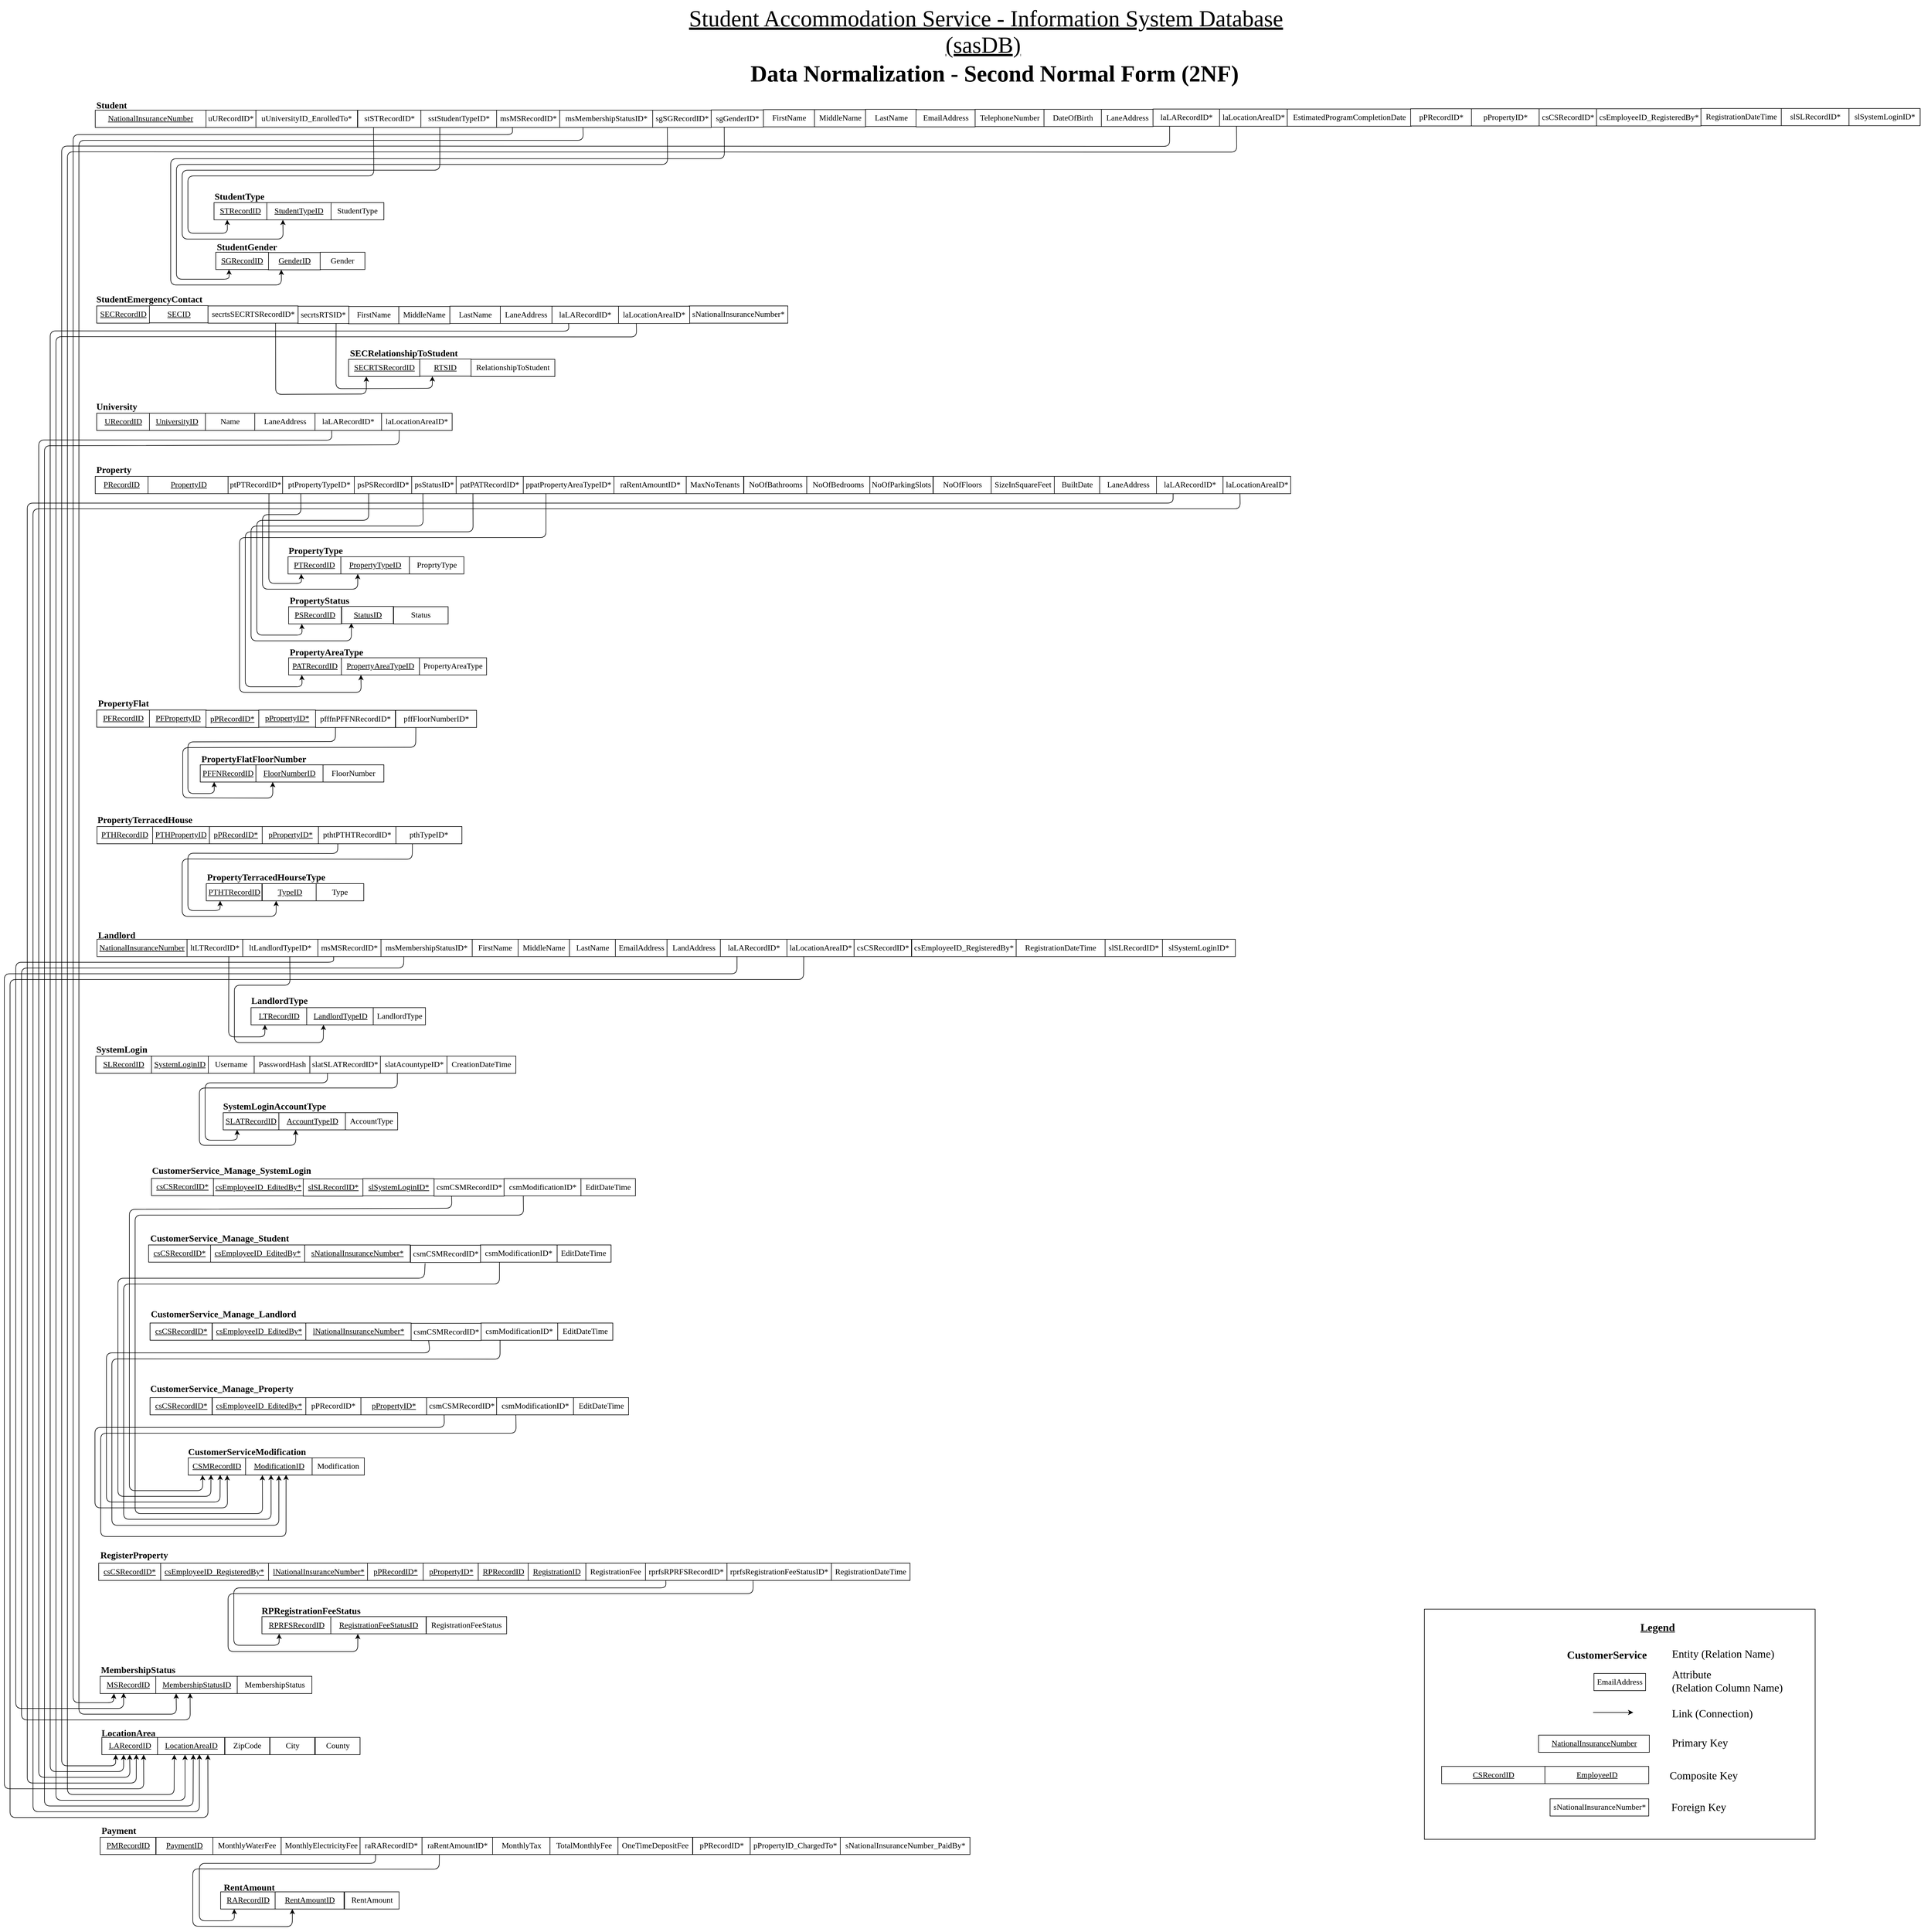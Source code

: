 <mxfile version="12.2.2" type="device" pages="1"><diagram id="bx-ZTYG9bVRK6xC262lA" name="Page-1"><mxGraphModel dx="-2205" dy="795" grid="1" gridSize="10" guides="1" tooltips="1" connect="1" arrows="1" fold="1" page="1" pageScale="1" pageWidth="3400" pageHeight="3400" math="0" shadow="0"><root><mxCell id="0"/><mxCell id="1" parent="0"/><mxCell id="CJqU6J7FZlLAtP6dqWoQ-250" value="&lt;font style=&quot;font-size: 16px&quot; face=&quot;Times New Roman&quot;&gt;Student&lt;/font&gt;" style="text;html=1;resizable=0;points=[];autosize=1;align=left;verticalAlign=top;spacingTop=-4;fontSize=16;fontStyle=1" parent="1" vertex="1"><mxGeometry x="3585" y="192" width="60" height="20" as="geometry"/></mxCell><mxCell id="CJqU6J7FZlLAtP6dqWoQ-251" value="&lt;u&gt;NationalInsuranceNumber&lt;/u&gt;" style="rounded=0;whiteSpace=wrap;html=1;fontSize=14;fontFamily=Times New Roman;" parent="1" vertex="1"><mxGeometry x="3585" y="213" width="193" height="30" as="geometry"/></mxCell><mxCell id="CJqU6J7FZlLAtP6dqWoQ-252" value="FirstName" style="rounded=0;whiteSpace=wrap;html=1;fontSize=14;fontFamily=Times New Roman;" parent="1" vertex="1"><mxGeometry x="4749.5" y="212" width="89" height="30" as="geometry"/></mxCell><mxCell id="CJqU6J7FZlLAtP6dqWoQ-253" value="MiddleName" style="rounded=0;whiteSpace=wrap;html=1;fontSize=14;fontFamily=Times New Roman;" parent="1" vertex="1"><mxGeometry x="4838.5" y="212" width="89" height="30" as="geometry"/></mxCell><mxCell id="CJqU6J7FZlLAtP6dqWoQ-254" value="LastName" style="rounded=0;whiteSpace=wrap;html=1;fontSize=14;fontFamily=Times New Roman;" parent="1" vertex="1"><mxGeometry x="4927.5" y="211.5" width="89" height="30" as="geometry"/></mxCell><mxCell id="CJqU6J7FZlLAtP6dqWoQ-255" value="TelephoneNumber" style="rounded=0;whiteSpace=wrap;html=1;fontSize=14;fontFamily=Times New Roman;" parent="1" vertex="1"><mxGeometry x="5118.5" y="211.5" width="120" height="30" as="geometry"/></mxCell><mxCell id="CJqU6J7FZlLAtP6dqWoQ-256" value="DateOfBirth" style="rounded=0;whiteSpace=wrap;html=1;fontSize=14;fontFamily=Times New Roman;" parent="1" vertex="1"><mxGeometry x="5238.5" y="211.5" width="100" height="30" as="geometry"/></mxCell><mxCell id="CJqU6J7FZlLAtP6dqWoQ-257" value="EstimatedProgramCompletionDate" style="rounded=0;whiteSpace=wrap;html=1;fontSize=14;fontFamily=Times New Roman;" parent="1" vertex="1"><mxGeometry x="5662.5" y="211" width="216" height="30" as="geometry"/></mxCell><mxCell id="CJqU6J7FZlLAtP6dqWoQ-258" value="LaneAddress" style="rounded=0;whiteSpace=wrap;html=1;fontSize=14;fontFamily=Times New Roman;" parent="1" vertex="1"><mxGeometry x="5338.5" y="211.5" width="90" height="30" as="geometry"/></mxCell><mxCell id="CJqU6J7FZlLAtP6dqWoQ-262" value="msMembershipStatusID*" style="rounded=0;whiteSpace=wrap;html=1;fontSize=14;fontFamily=Times New Roman;" parent="1" vertex="1"><mxGeometry x="4394.5" y="213" width="162" height="30" as="geometry"/></mxCell><mxCell id="CJqU6J7FZlLAtP6dqWoQ-263" value="uUniversityID_EnrolledTo*" style="rounded=0;whiteSpace=wrap;html=1;fontSize=14;fontFamily=Times New Roman;" parent="1" vertex="1"><mxGeometry x="3865" y="213" width="177" height="30" as="geometry"/></mxCell><mxCell id="CJqU6J7FZlLAtP6dqWoQ-264" value="csEmployeeID_RegisteredBy*" style="rounded=0;whiteSpace=wrap;html=1;fontSize=14;fontFamily=Times New Roman;" parent="1" vertex="1"><mxGeometry x="6201.5" y="210.5" width="182" height="30" as="geometry"/></mxCell><mxCell id="CJqU6J7FZlLAtP6dqWoQ-265" value="RegistrationDateTime" style="rounded=0;whiteSpace=wrap;html=1;fontSize=14;fontFamily=Times New Roman;" parent="1" vertex="1"><mxGeometry x="6383.5" y="210" width="140" height="30" as="geometry"/></mxCell><mxCell id="CJqU6J7FZlLAtP6dqWoQ-266" value="slSystemLoginID*" style="rounded=0;whiteSpace=wrap;html=1;fontSize=14;fontFamily=Times New Roman;" parent="1" vertex="1"><mxGeometry x="6641.5" y="210" width="124" height="30" as="geometry"/></mxCell><mxCell id="CJqU6J7FZlLAtP6dqWoQ-267" value="sstStudentTypeID*" style="rounded=0;whiteSpace=wrap;html=1;fontSize=14;fontFamily=Times New Roman;" parent="1" vertex="1"><mxGeometry x="4152.5" y="213" width="132" height="30" as="geometry"/></mxCell><mxCell id="CJqU6J7FZlLAtP6dqWoQ-268" value="sgGenderID*" style="rounded=0;whiteSpace=wrap;html=1;fontSize=14;fontFamily=Times New Roman;" parent="1" vertex="1"><mxGeometry x="4658.5" y="212.5" width="91" height="30" as="geometry"/></mxCell><mxCell id="CJqU6J7FZlLAtP6dqWoQ-270" value="&lt;font style=&quot;font-size: 16px&quot; face=&quot;Times New Roman&quot;&gt;StudentType&lt;/font&gt;" style="text;html=1;resizable=0;points=[];autosize=1;align=left;verticalAlign=top;spacingTop=-4;fontSize=16;fontStyle=1" parent="1" vertex="1"><mxGeometry x="3790.5" y="350.5" width="100" height="20" as="geometry"/></mxCell><mxCell id="CJqU6J7FZlLAtP6dqWoQ-272" value="&lt;u&gt;StudentTypeID&lt;/u&gt;" style="rounded=0;whiteSpace=wrap;html=1;fontSize=14;fontFamily=Times New Roman;" parent="1" vertex="1"><mxGeometry x="3884" y="374" width="112" height="30" as="geometry"/></mxCell><mxCell id="CJqU6J7FZlLAtP6dqWoQ-274" value="StudentType" style="rounded=0;whiteSpace=wrap;html=1;fontSize=14;fontFamily=Times New Roman;" parent="1" vertex="1"><mxGeometry x="3996" y="374" width="92" height="30" as="geometry"/></mxCell><mxCell id="CJqU6J7FZlLAtP6dqWoQ-277" value="&lt;font face=&quot;Times New Roman&quot;&gt;MembershipStatus&lt;/font&gt;" style="text;html=1;resizable=0;points=[];autosize=1;align=left;verticalAlign=top;spacingTop=-4;fontSize=16;fontStyle=1" parent="1" vertex="1"><mxGeometry x="3592.5" y="2917.5" width="140" height="20" as="geometry"/></mxCell><mxCell id="CJqU6J7FZlLAtP6dqWoQ-278" value="&lt;u&gt;MembershipStatusID&lt;/u&gt;" style="rounded=0;whiteSpace=wrap;html=1;fontSize=14;fontFamily=Times New Roman;" parent="1" vertex="1"><mxGeometry x="3690.5" y="2941.5" width="142" height="30" as="geometry"/></mxCell><mxCell id="CJqU6J7FZlLAtP6dqWoQ-279" value="MembershipStatus" style="rounded=0;whiteSpace=wrap;html=1;fontSize=14;fontFamily=Times New Roman;" parent="1" vertex="1"><mxGeometry x="3832.5" y="2941.5" width="130" height="30" as="geometry"/></mxCell><mxCell id="CJqU6J7FZlLAtP6dqWoQ-281" value="&lt;font face=&quot;Times New Roman&quot;&gt;StudentGender&lt;/font&gt;" style="text;html=1;resizable=0;points=[];autosize=1;align=left;verticalAlign=top;spacingTop=-4;fontSize=16;fontStyle=1" parent="1" vertex="1"><mxGeometry x="3795" y="438.5" width="110" height="20" as="geometry"/></mxCell><mxCell id="CJqU6J7FZlLAtP6dqWoQ-282" value="&lt;u&gt;GenderID&lt;/u&gt;" style="rounded=0;whiteSpace=wrap;html=1;fontSize=14;fontFamily=Times New Roman;" parent="1" vertex="1"><mxGeometry x="3886.5" y="461" width="91" height="30" as="geometry"/></mxCell><mxCell id="CJqU6J7FZlLAtP6dqWoQ-283" value="Gender" style="rounded=0;whiteSpace=wrap;html=1;fontSize=14;fontFamily=Times New Roman;" parent="1" vertex="1"><mxGeometry x="3977" y="460.5" width="78" height="30" as="geometry"/></mxCell><mxCell id="CJqU6J7FZlLAtP6dqWoQ-287" value="City" style="rounded=0;whiteSpace=wrap;html=1;fontSize=14;fontFamily=Times New Roman;" parent="1" vertex="1"><mxGeometry x="3889.5" y="3048" width="78" height="30" as="geometry"/></mxCell><mxCell id="CJqU6J7FZlLAtP6dqWoQ-288" value="&lt;font face=&quot;Times New Roman&quot;&gt;LocationArea&lt;/font&gt;" style="text;html=1;resizable=0;points=[];autosize=1;align=left;verticalAlign=top;spacingTop=-4;fontSize=16;fontStyle=1" parent="1" vertex="1"><mxGeometry x="3593.5" y="3027.5" width="100" height="20" as="geometry"/></mxCell><mxCell id="CJqU6J7FZlLAtP6dqWoQ-289" value="&lt;u&gt;LocationAreaID&lt;/u&gt;" style="rounded=0;whiteSpace=wrap;html=1;fontSize=14;fontFamily=Times New Roman;" parent="1" vertex="1"><mxGeometry x="3693.5" y="3048" width="117" height="30" as="geometry"/></mxCell><mxCell id="CJqU6J7FZlLAtP6dqWoQ-290" value="ZipCode" style="rounded=0;whiteSpace=wrap;html=1;fontSize=14;fontFamily=Times New Roman;" parent="1" vertex="1"><mxGeometry x="3811" y="3048" width="78" height="30" as="geometry"/></mxCell><mxCell id="CJqU6J7FZlLAtP6dqWoQ-293" value="County" style="rounded=0;whiteSpace=wrap;html=1;fontSize=14;fontFamily=Times New Roman;" parent="1" vertex="1"><mxGeometry x="3968.5" y="3048" width="78" height="30" as="geometry"/></mxCell><mxCell id="CJqU6J7FZlLAtP6dqWoQ-296" value="&lt;font style=&quot;font-size: 16px&quot; face=&quot;Times New Roman&quot;&gt;StudentEmergencyContact&lt;/font&gt;" style="text;html=1;resizable=0;points=[];autosize=1;align=left;verticalAlign=top;spacingTop=-4;fontSize=16;fontStyle=1" parent="1" vertex="1"><mxGeometry x="3585" y="530" width="190" height="20" as="geometry"/></mxCell><mxCell id="CJqU6J7FZlLAtP6dqWoQ-297" value="&lt;u&gt;SECID&lt;/u&gt;" style="rounded=0;whiteSpace=wrap;html=1;fontSize=14;fontFamily=Times New Roman;" parent="1" vertex="1"><mxGeometry x="3679.5" y="553.5" width="102" height="30" as="geometry"/></mxCell><mxCell id="CJqU6J7FZlLAtP6dqWoQ-298" value="FirstName" style="rounded=0;whiteSpace=wrap;html=1;fontSize=14;fontFamily=Times New Roman;" parent="1" vertex="1"><mxGeometry x="4026" y="555" width="89" height="30" as="geometry"/></mxCell><mxCell id="CJqU6J7FZlLAtP6dqWoQ-299" value="MiddleName" style="rounded=0;whiteSpace=wrap;html=1;fontSize=14;fontFamily=Times New Roman;" parent="1" vertex="1"><mxGeometry x="4114" y="555" width="89" height="30" as="geometry"/></mxCell><mxCell id="CJqU6J7FZlLAtP6dqWoQ-300" value="LastName" style="rounded=0;whiteSpace=wrap;html=1;fontSize=14;fontFamily=Times New Roman;" parent="1" vertex="1"><mxGeometry x="4203" y="554.5" width="89" height="30" as="geometry"/></mxCell><mxCell id="CJqU6J7FZlLAtP6dqWoQ-302" value="LaneAddress" style="rounded=0;whiteSpace=wrap;html=1;fontSize=14;fontFamily=Times New Roman;" parent="1" vertex="1"><mxGeometry x="4291" y="554.5" width="90" height="30" as="geometry"/></mxCell><mxCell id="CJqU6J7FZlLAtP6dqWoQ-306" value="sNationalInsuranceNumber*" style="rounded=0;whiteSpace=wrap;html=1;fontSize=14;fontFamily=Times New Roman;" parent="1" vertex="1"><mxGeometry x="4620" y="554" width="172" height="30" as="geometry"/></mxCell><mxCell id="CJqU6J7FZlLAtP6dqWoQ-307" value="&lt;font face=&quot;Times New Roman&quot;&gt;SECRelationshipToStudent&lt;/font&gt;" style="text;html=1;resizable=0;points=[];autosize=1;align=left;verticalAlign=top;spacingTop=-4;fontSize=16;fontStyle=1" parent="1" vertex="1"><mxGeometry x="4026.5" y="623.5" width="190" height="20" as="geometry"/></mxCell><mxCell id="CJqU6J7FZlLAtP6dqWoQ-308" value="&lt;u&gt;RTSID&lt;/u&gt;" style="rounded=0;whiteSpace=wrap;html=1;fontSize=14;fontFamily=Times New Roman;" parent="1" vertex="1"><mxGeometry x="4150" y="646.5" width="90" height="30" as="geometry"/></mxCell><mxCell id="CJqU6J7FZlLAtP6dqWoQ-309" value="RelationshipToStudent" style="rounded=0;whiteSpace=wrap;html=1;fontSize=14;fontFamily=Times New Roman;" parent="1" vertex="1"><mxGeometry x="4240" y="647" width="146" height="30" as="geometry"/></mxCell><mxCell id="CJqU6J7FZlLAtP6dqWoQ-313" value="&lt;u&gt;UniversityID&lt;/u&gt;" style="rounded=0;whiteSpace=wrap;html=1;fontSize=14;fontFamily=Times New Roman;" parent="1" vertex="1"><mxGeometry x="3678" y="741" width="99" height="30" as="geometry"/></mxCell><mxCell id="CJqU6J7FZlLAtP6dqWoQ-314" value="&lt;font style=&quot;font-size: 16px&quot; face=&quot;Times New Roman&quot;&gt;University&lt;/font&gt;" style="text;html=1;resizable=0;points=[];autosize=1;align=left;verticalAlign=top;spacingTop=-4;fontSize=16;fontStyle=1" parent="1" vertex="1"><mxGeometry x="3585" y="717" width="80" height="20" as="geometry"/></mxCell><mxCell id="CJqU6J7FZlLAtP6dqWoQ-315" value="Name" style="rounded=0;whiteSpace=wrap;html=1;fontSize=14;fontFamily=Times New Roman;" parent="1" vertex="1"><mxGeometry x="3777" y="741" width="86" height="30" as="geometry"/></mxCell><mxCell id="CJqU6J7FZlLAtP6dqWoQ-317" value="LaneAddress" style="rounded=0;whiteSpace=wrap;html=1;fontSize=14;fontFamily=Times New Roman;" parent="1" vertex="1"><mxGeometry x="3863" y="741" width="106" height="30" as="geometry"/></mxCell><mxCell id="CJqU6J7FZlLAtP6dqWoQ-322" value="&lt;font style=&quot;font-size: 16px&quot; face=&quot;Times New Roman&quot;&gt;Property&lt;/font&gt;" style="text;html=1;resizable=0;points=[];autosize=1;align=left;verticalAlign=top;spacingTop=-4;fontSize=16;fontStyle=1" parent="1" vertex="1"><mxGeometry x="3585" y="827" width="70" height="20" as="geometry"/></mxCell><mxCell id="CJqU6J7FZlLAtP6dqWoQ-323" value="&lt;u&gt;PropertyID&lt;/u&gt;" style="rounded=0;whiteSpace=wrap;html=1;fontSize=14;fontFamily=Times New Roman;" parent="1" vertex="1"><mxGeometry x="3677" y="851" width="142" height="30" as="geometry"/></mxCell><mxCell id="CJqU6J7FZlLAtP6dqWoQ-324" value="psStatusID*" style="rounded=0;whiteSpace=wrap;html=1;fontSize=14;fontFamily=Times New Roman;" parent="1" vertex="1"><mxGeometry x="4136.5" y="851" width="78" height="30" as="geometry"/></mxCell><mxCell id="CJqU6J7FZlLAtP6dqWoQ-325" value="raRentAmountID*" style="rounded=0;whiteSpace=wrap;html=1;fontSize=14;fontFamily=Times New Roman;" parent="1" vertex="1"><mxGeometry x="4489" y="851" width="127" height="30" as="geometry"/></mxCell><mxCell id="CJqU6J7FZlLAtP6dqWoQ-326" value="MaxNoTenants" style="rounded=0;whiteSpace=wrap;html=1;fontSize=14;fontFamily=Times New Roman;" parent="1" vertex="1"><mxGeometry x="4615" y="851" width="100" height="30" as="geometry"/></mxCell><mxCell id="CJqU6J7FZlLAtP6dqWoQ-327" value="NoOfBathrooms" style="rounded=0;whiteSpace=wrap;html=1;fontSize=14;fontFamily=Times New Roman;" parent="1" vertex="1"><mxGeometry x="4715.5" y="851" width="110" height="30" as="geometry"/></mxCell><mxCell id="CJqU6J7FZlLAtP6dqWoQ-328" value="NoOfBedrooms" style="rounded=0;whiteSpace=wrap;html=1;fontSize=14;fontFamily=Times New Roman;" parent="1" vertex="1"><mxGeometry x="4825" y="851" width="110" height="30" as="geometry"/></mxCell><mxCell id="CJqU6J7FZlLAtP6dqWoQ-329" value="ppatPropertyAreaTypeID*" style="rounded=0;whiteSpace=wrap;html=1;fontSize=14;fontFamily=Times New Roman;" parent="1" vertex="1"><mxGeometry x="4331" y="851" width="158" height="30" as="geometry"/></mxCell><mxCell id="CJqU6J7FZlLAtP6dqWoQ-330" value="NoOfParkingSlots" style="rounded=0;whiteSpace=wrap;html=1;fontSize=14;fontFamily=Times New Roman;" parent="1" vertex="1"><mxGeometry x="4935" y="851" width="110" height="30" as="geometry"/></mxCell><mxCell id="CJqU6J7FZlLAtP6dqWoQ-331" value="NoOfFloors" style="rounded=0;whiteSpace=wrap;html=1;fontSize=14;fontFamily=Times New Roman;" parent="1" vertex="1"><mxGeometry x="5045.5" y="851" width="101" height="30" as="geometry"/></mxCell><mxCell id="CJqU6J7FZlLAtP6dqWoQ-332" value="SizeInSquareFeet" style="rounded=0;whiteSpace=wrap;html=1;fontSize=14;fontFamily=Times New Roman;" parent="1" vertex="1"><mxGeometry x="5146.5" y="851" width="110" height="30" as="geometry"/></mxCell><mxCell id="CJqU6J7FZlLAtP6dqWoQ-333" value="LaneAddress" style="rounded=0;whiteSpace=wrap;html=1;fontSize=14;fontFamily=Times New Roman;" parent="1" vertex="1"><mxGeometry x="5335.5" y="851" width="99" height="30" as="geometry"/></mxCell><mxCell id="CJqU6J7FZlLAtP6dqWoQ-337" value="ptPropertyTypeID*" style="rounded=0;whiteSpace=wrap;html=1;fontSize=14;fontFamily=Times New Roman;" parent="1" vertex="1"><mxGeometry x="3911.5" y="851" width="127" height="30" as="geometry"/></mxCell><mxCell id="CJqU6J7FZlLAtP6dqWoQ-338" value="BuiltDate" style="rounded=0;whiteSpace=wrap;html=1;fontSize=14;fontFamily=Times New Roman;" parent="1" vertex="1"><mxGeometry x="5256.5" y="851" width="79" height="30" as="geometry"/></mxCell><mxCell id="CJqU6J7FZlLAtP6dqWoQ-339" value="&lt;font face=&quot;Times New Roman&quot;&gt;PropertyType&lt;/font&gt;" style="text;html=1;resizable=0;points=[];autosize=1;align=left;verticalAlign=top;spacingTop=-4;fontSize=16;fontStyle=1" parent="1" vertex="1"><mxGeometry x="3920" y="967.5" width="100" height="20" as="geometry"/></mxCell><mxCell id="CJqU6J7FZlLAtP6dqWoQ-340" value="&lt;u&gt;PropertyTypeID&lt;/u&gt;" style="rounded=0;whiteSpace=wrap;html=1;fontSize=14;fontFamily=Times New Roman;" parent="1" vertex="1"><mxGeometry x="4012.5" y="991" width="120" height="30" as="geometry"/></mxCell><mxCell id="CJqU6J7FZlLAtP6dqWoQ-341" value="ProprtyType" style="rounded=0;whiteSpace=wrap;html=1;fontSize=14;fontFamily=Times New Roman;" parent="1" vertex="1"><mxGeometry x="4132.5" y="991" width="95" height="30" as="geometry"/></mxCell><mxCell id="CJqU6J7FZlLAtP6dqWoQ-342" value="&lt;font face=&quot;Times New Roman&quot;&gt;PropertyStatus&lt;/font&gt;" style="text;html=1;resizable=0;points=[];autosize=1;align=left;verticalAlign=top;spacingTop=-4;fontSize=16;fontStyle=1" parent="1" vertex="1"><mxGeometry x="3922" y="1054.5" width="110" height="20" as="geometry"/></mxCell><mxCell id="CJqU6J7FZlLAtP6dqWoQ-343" value="&lt;u&gt;StatusID&lt;/u&gt;" style="rounded=0;whiteSpace=wrap;html=1;fontSize=14;fontFamily=Times New Roman;" parent="1" vertex="1"><mxGeometry x="4014.5" y="1077.5" width="90" height="30" as="geometry"/></mxCell><mxCell id="CJqU6J7FZlLAtP6dqWoQ-344" value="Status" style="rounded=0;whiteSpace=wrap;html=1;fontSize=14;fontFamily=Times New Roman;" parent="1" vertex="1"><mxGeometry x="4105" y="1078" width="95" height="30" as="geometry"/></mxCell><mxCell id="CJqU6J7FZlLAtP6dqWoQ-347" value="&lt;font face=&quot;Times New Roman&quot;&gt;PropertyAreaType&lt;/font&gt;" style="text;html=1;resizable=0;points=[];autosize=1;align=left;verticalAlign=top;spacingTop=-4;fontSize=16;fontStyle=1" parent="1" vertex="1"><mxGeometry x="3922" y="1144.5" width="130" height="20" as="geometry"/></mxCell><mxCell id="CJqU6J7FZlLAtP6dqWoQ-348" value="&lt;u&gt;PropertyAreaTypeID&lt;/u&gt;" style="rounded=0;whiteSpace=wrap;html=1;fontSize=14;fontFamily=Times New Roman;" parent="1" vertex="1"><mxGeometry x="4014" y="1167" width="136" height="30" as="geometry"/></mxCell><mxCell id="CJqU6J7FZlLAtP6dqWoQ-349" value="PropertyAreaType" style="rounded=0;whiteSpace=wrap;html=1;fontSize=14;fontFamily=Times New Roman;" parent="1" vertex="1"><mxGeometry x="4150" y="1167" width="117" height="30" as="geometry"/></mxCell><mxCell id="CJqU6J7FZlLAtP6dqWoQ-351" value="&lt;u&gt;PTHPropertyID&lt;/u&gt;" style="rounded=0;whiteSpace=wrap;html=1;fontSize=14;fontFamily=Times New Roman;" parent="1" vertex="1"><mxGeometry x="3685" y="1461" width="99" height="30" as="geometry"/></mxCell><mxCell id="CJqU6J7FZlLAtP6dqWoQ-352" value="&lt;font style=&quot;font-size: 16px&quot; face=&quot;Times New Roman&quot;&gt;PropertyTerracedHouse&lt;/font&gt;" style="text;html=1;resizable=0;points=[];autosize=1;align=left;verticalAlign=top;spacingTop=-4;fontSize=16;fontStyle=1" parent="1" vertex="1"><mxGeometry x="3586.5" y="1437" width="170" height="20" as="geometry"/></mxCell><mxCell id="CJqU6J7FZlLAtP6dqWoQ-353" value="pthTypeID*" style="rounded=0;whiteSpace=wrap;html=1;fontSize=14;fontFamily=Times New Roman;" parent="1" vertex="1"><mxGeometry x="4109" y="1461" width="115" height="30" as="geometry"/></mxCell><mxCell id="CJqU6J7FZlLAtP6dqWoQ-354" value="&lt;u&gt;pPropertyID*&lt;/u&gt;" style="rounded=0;whiteSpace=wrap;html=1;fontSize=14;fontFamily=Times New Roman;" parent="1" vertex="1"><mxGeometry x="3876" y="1461" width="99" height="30" as="geometry"/></mxCell><mxCell id="CJqU6J7FZlLAtP6dqWoQ-359" value="&lt;font face=&quot;Times New Roman&quot;&gt;PropertyTerracedHourseType&lt;/font&gt;" style="text;html=1;resizable=0;points=[];autosize=1;align=left;verticalAlign=top;spacingTop=-4;fontSize=16;fontStyle=1" parent="1" vertex="1"><mxGeometry x="3777.5" y="1537" width="200" height="20" as="geometry"/></mxCell><mxCell id="CJqU6J7FZlLAtP6dqWoQ-360" value="&lt;u&gt;TypeID&lt;/u&gt;" style="rounded=0;whiteSpace=wrap;html=1;fontSize=14;fontFamily=Times New Roman;" parent="1" vertex="1"><mxGeometry x="3876" y="1560.5" width="97" height="30" as="geometry"/></mxCell><mxCell id="CJqU6J7FZlLAtP6dqWoQ-361" value="Type" style="rounded=0;whiteSpace=wrap;html=1;fontSize=14;fontFamily=Times New Roman;" parent="1" vertex="1"><mxGeometry x="3970" y="1560.5" width="83" height="30" as="geometry"/></mxCell><mxCell id="CJqU6J7FZlLAtP6dqWoQ-362" value="" style="endArrow=classic;html=1;entryX=0.25;entryY=1;entryDx=0;entryDy=0;exitX=0.25;exitY=1;exitDx=0;exitDy=0;" parent="1" source="CJqU6J7FZlLAtP6dqWoQ-353" target="CJqU6J7FZlLAtP6dqWoQ-360" edge="1"><mxGeometry width="50" height="50" relative="1" as="geometry"><mxPoint x="3698" y="1647" as="sourcePoint"/><mxPoint x="3748" y="1597" as="targetPoint"/><Array as="points"><mxPoint x="4137.5" y="1518"/><mxPoint x="3736.5" y="1517.5"/><mxPoint x="3736.5" y="1617.5"/><mxPoint x="3900.5" y="1617.5"/></Array></mxGeometry></mxCell><mxCell id="CJqU6J7FZlLAtP6dqWoQ-363" value="&lt;u&gt;PFPropertyID&lt;/u&gt;" style="rounded=0;whiteSpace=wrap;html=1;fontSize=14;fontFamily=Times New Roman;" parent="1" vertex="1"><mxGeometry x="3679.5" y="1258" width="99" height="30" as="geometry"/></mxCell><mxCell id="CJqU6J7FZlLAtP6dqWoQ-364" value="&lt;font style=&quot;font-size: 16px&quot; face=&quot;Times New Roman&quot;&gt;PropertyFlat&lt;/font&gt;" style="text;html=1;resizable=0;points=[];autosize=1;align=left;verticalAlign=top;spacingTop=-4;fontSize=16;fontStyle=1" parent="1" vertex="1"><mxGeometry x="3588" y="1233.5" width="100" height="20" as="geometry"/></mxCell><mxCell id="CJqU6J7FZlLAtP6dqWoQ-365" value="pffFloorNumberID*" style="rounded=0;whiteSpace=wrap;html=1;fontSize=14;fontFamily=Times New Roman;" parent="1" vertex="1"><mxGeometry x="4108.5" y="1258.5" width="141" height="30" as="geometry"/></mxCell><mxCell id="CJqU6J7FZlLAtP6dqWoQ-366" value="&lt;u&gt;pPropertyID*&lt;/u&gt;" style="rounded=0;whiteSpace=wrap;html=1;fontSize=14;fontFamily=Times New Roman;" parent="1" vertex="1"><mxGeometry x="3870" y="1258" width="99" height="30" as="geometry"/></mxCell><mxCell id="CJqU6J7FZlLAtP6dqWoQ-367" value="&lt;font face=&quot;Times New Roman&quot;&gt;PropertyFlatFloorNumber&lt;/font&gt;" style="text;html=1;resizable=0;points=[];autosize=1;align=left;verticalAlign=top;spacingTop=-4;fontSize=16;fontStyle=1" parent="1" vertex="1"><mxGeometry x="3768" y="1331" width="180" height="20" as="geometry"/></mxCell><mxCell id="CJqU6J7FZlLAtP6dqWoQ-368" value="&lt;u&gt;FloorNumberID&lt;/u&gt;" style="rounded=0;whiteSpace=wrap;html=1;fontSize=14;fontFamily=Times New Roman;" parent="1" vertex="1"><mxGeometry x="3865" y="1353.5" width="117" height="30" as="geometry"/></mxCell><mxCell id="CJqU6J7FZlLAtP6dqWoQ-369" value="FloorNumber" style="rounded=0;whiteSpace=wrap;html=1;fontSize=14;fontFamily=Times New Roman;" parent="1" vertex="1"><mxGeometry x="3982" y="1353.5" width="106" height="30" as="geometry"/></mxCell><mxCell id="CJqU6J7FZlLAtP6dqWoQ-370" value="" style="endArrow=classic;html=1;exitX=0.25;exitY=1;exitDx=0;exitDy=0;entryX=0.25;entryY=1;entryDx=0;entryDy=0;" parent="1" source="CJqU6J7FZlLAtP6dqWoQ-365" target="CJqU6J7FZlLAtP6dqWoQ-368" edge="1"><mxGeometry width="50" height="50" relative="1" as="geometry"><mxPoint x="3637.5" y="1351" as="sourcePoint"/><mxPoint x="3687.5" y="1301" as="targetPoint"/><Array as="points"><mxPoint x="4143.5" y="1323"/><mxPoint x="3737.5" y="1323.5"/><mxPoint x="3737.5" y="1411"/><mxPoint x="3894.5" y="1411.5"/></Array></mxGeometry></mxCell><mxCell id="CJqU6J7FZlLAtP6dqWoQ-371" value="&lt;font face=&quot;Times New Roman&quot;&gt;Landlord&lt;/font&gt;" style="text;html=1;resizable=0;points=[];autosize=1;align=left;verticalAlign=top;spacingTop=-4;fontSize=16;fontStyle=1" parent="1" vertex="1"><mxGeometry x="3588" y="1637.5" width="70" height="20" as="geometry"/></mxCell><mxCell id="CJqU6J7FZlLAtP6dqWoQ-372" value="&lt;u&gt;NationalInsuranceNumber&lt;/u&gt;" style="rounded=0;whiteSpace=wrap;html=1;fontSize=14;fontFamily=Times New Roman;" parent="1" vertex="1"><mxGeometry x="3588" y="1657.5" width="157" height="30" as="geometry"/></mxCell><mxCell id="CJqU6J7FZlLAtP6dqWoQ-373" value="FirstName" style="rounded=0;whiteSpace=wrap;html=1;fontSize=14;fontFamily=Times New Roman;" parent="1" vertex="1"><mxGeometry x="4242" y="1657.5" width="80" height="30" as="geometry"/></mxCell><mxCell id="CJqU6J7FZlLAtP6dqWoQ-374" value="MiddleName" style="rounded=0;whiteSpace=wrap;html=1;fontSize=14;fontFamily=Times New Roman;" parent="1" vertex="1"><mxGeometry x="4322" y="1657.5" width="90" height="30" as="geometry"/></mxCell><mxCell id="CJqU6J7FZlLAtP6dqWoQ-375" value="LastName" style="rounded=0;whiteSpace=wrap;html=1;fontSize=14;fontFamily=Times New Roman;" parent="1" vertex="1"><mxGeometry x="4411.5" y="1657.5" width="80" height="30" as="geometry"/></mxCell><mxCell id="CJqU6J7FZlLAtP6dqWoQ-376" value="EmailAddress" style="rounded=0;whiteSpace=wrap;html=1;fontSize=14;fontFamily=Times New Roman;" parent="1" vertex="1"><mxGeometry x="4491.5" y="1657.5" width="90" height="30" as="geometry"/></mxCell><mxCell id="CJqU6J7FZlLAtP6dqWoQ-377" value="msMembershipStatusID*" style="rounded=0;whiteSpace=wrap;html=1;fontSize=14;fontFamily=Times New Roman;" parent="1" vertex="1"><mxGeometry x="4083" y="1657.5" width="159" height="30" as="geometry"/></mxCell><mxCell id="CJqU6J7FZlLAtP6dqWoQ-378" value="LandAddress" style="rounded=0;whiteSpace=wrap;html=1;fontSize=14;fontFamily=Times New Roman;" parent="1" vertex="1"><mxGeometry x="4581.5" y="1657.5" width="93" height="30" as="geometry"/></mxCell><mxCell id="CJqU6J7FZlLAtP6dqWoQ-380" value="laLocationAreaID*" style="rounded=0;whiteSpace=wrap;html=1;fontSize=14;fontFamily=Times New Roman;" parent="1" vertex="1"><mxGeometry x="4790.5" y="1657.5" width="117" height="30" as="geometry"/></mxCell><mxCell id="CJqU6J7FZlLAtP6dqWoQ-382" value="csEmployeeID_RegisteredBy*" style="rounded=0;whiteSpace=wrap;html=1;fontSize=14;fontFamily=Times New Roman;" parent="1" vertex="1"><mxGeometry x="5008" y="1657.5" width="182" height="30" as="geometry"/></mxCell><mxCell id="CJqU6J7FZlLAtP6dqWoQ-383" value="RegistrationDateTime" style="rounded=0;whiteSpace=wrap;html=1;fontSize=14;fontFamily=Times New Roman;" parent="1" vertex="1"><mxGeometry x="5190" y="1657.5" width="155" height="30" as="geometry"/></mxCell><mxCell id="CJqU6J7FZlLAtP6dqWoQ-384" value="ltLandlordTypeID*" style="rounded=0;whiteSpace=wrap;html=1;fontSize=14;fontFamily=Times New Roman;" parent="1" vertex="1"><mxGeometry x="3842" y="1657.5" width="131" height="30" as="geometry"/></mxCell><mxCell id="CJqU6J7FZlLAtP6dqWoQ-385" value="slSystemLoginID*" style="rounded=0;whiteSpace=wrap;html=1;fontSize=14;fontFamily=Times New Roman;" parent="1" vertex="1"><mxGeometry x="5445" y="1657.5" width="127" height="30" as="geometry"/></mxCell><mxCell id="CJqU6J7FZlLAtP6dqWoQ-386" value="&lt;font face=&quot;Times New Roman&quot;&gt;LandlordType&lt;/font&gt;" style="text;html=1;resizable=0;points=[];autosize=1;align=left;verticalAlign=top;spacingTop=-4;fontSize=16;fontStyle=1" parent="1" vertex="1"><mxGeometry x="3855" y="1752" width="110" height="20" as="geometry"/></mxCell><mxCell id="CJqU6J7FZlLAtP6dqWoQ-387" value="&lt;u&gt;LandlordTypeID&lt;/u&gt;" style="rounded=0;whiteSpace=wrap;html=1;fontSize=14;fontFamily=Times New Roman;" parent="1" vertex="1"><mxGeometry x="3953.5" y="1776.5" width="117" height="30" as="geometry"/></mxCell><mxCell id="CJqU6J7FZlLAtP6dqWoQ-388" value="LandlordType" style="rounded=0;whiteSpace=wrap;html=1;fontSize=14;fontFamily=Times New Roman;" parent="1" vertex="1"><mxGeometry x="4069.5" y="1776.5" width="91" height="30" as="geometry"/></mxCell><mxCell id="CJqU6J7FZlLAtP6dqWoQ-389" value="" style="endArrow=classic;html=1;entryX=0.25;entryY=1;entryDx=0;entryDy=0;exitX=0.626;exitY=1.008;exitDx=0;exitDy=0;exitPerimeter=0;" parent="1" source="CJqU6J7FZlLAtP6dqWoQ-384" target="CJqU6J7FZlLAtP6dqWoQ-387" edge="1"><mxGeometry width="50" height="50" relative="1" as="geometry"><mxPoint x="3718.5" y="1795" as="sourcePoint"/><mxPoint x="3768.5" y="1745" as="targetPoint"/><Array as="points"><mxPoint x="3924.5" y="1737.5"/><mxPoint x="3827.5" y="1737.5"/><mxPoint x="3827.5" y="1837.5"/><mxPoint x="3982.5" y="1837.5"/></Array></mxGeometry></mxCell><mxCell id="CJqU6J7FZlLAtP6dqWoQ-394" value="&lt;u&gt;SystemLoginID&lt;/u&gt;" style="rounded=0;whiteSpace=wrap;html=1;fontSize=14;fontFamily=Times New Roman;" parent="1" vertex="1"><mxGeometry x="3683" y="1861" width="99" height="30" as="geometry"/></mxCell><mxCell id="CJqU6J7FZlLAtP6dqWoQ-395" value="&lt;font face=&quot;Times New Roman&quot;&gt;SystemLogin&lt;/font&gt;" style="text;html=1;resizable=0;points=[];autosize=1;align=left;verticalAlign=top;spacingTop=-4;fontSize=16;fontStyle=1" parent="1" vertex="1"><mxGeometry x="3585" y="1837" width="100" height="20" as="geometry"/></mxCell><mxCell id="CJqU6J7FZlLAtP6dqWoQ-396" value="Username" style="rounded=0;whiteSpace=wrap;html=1;fontSize=14;fontFamily=Times New Roman;" parent="1" vertex="1"><mxGeometry x="3782" y="1861" width="80" height="30" as="geometry"/></mxCell><mxCell id="CJqU6J7FZlLAtP6dqWoQ-397" value="PasswordHash" style="rounded=0;whiteSpace=wrap;html=1;fontSize=14;fontFamily=Times New Roman;" parent="1" vertex="1"><mxGeometry x="3862" y="1861" width="98" height="30" as="geometry"/></mxCell><mxCell id="CJqU6J7FZlLAtP6dqWoQ-398" value="slatAcountypeID*" style="rounded=0;whiteSpace=wrap;html=1;fontSize=14;fontFamily=Times New Roman;" parent="1" vertex="1"><mxGeometry x="4082" y="1861" width="118" height="30" as="geometry"/></mxCell><mxCell id="CJqU6J7FZlLAtP6dqWoQ-399" value="&lt;span&gt;CreationDateTime&lt;/span&gt;" style="rounded=0;whiteSpace=wrap;html=1;fontSize=14;fontFamily=Times New Roman;fontStyle=0" parent="1" vertex="1"><mxGeometry x="4198" y="1861" width="120" height="30" as="geometry"/></mxCell><mxCell id="CJqU6J7FZlLAtP6dqWoQ-400" value="&lt;font face=&quot;Times New Roman&quot;&gt;SystemLoginAccountType&lt;/font&gt;" style="text;html=1;resizable=0;points=[];autosize=1;align=left;verticalAlign=top;spacingTop=-4;fontSize=16;fontStyle=1" parent="1" vertex="1"><mxGeometry x="3806" y="1936" width="190" height="20" as="geometry"/></mxCell><mxCell id="CJqU6J7FZlLAtP6dqWoQ-401" value="&lt;u&gt;AccountTypeID&lt;/u&gt;" style="rounded=0;whiteSpace=wrap;html=1;fontSize=14;fontFamily=Times New Roman;" parent="1" vertex="1"><mxGeometry x="3905" y="1959.5" width="117" height="30" as="geometry"/></mxCell><mxCell id="CJqU6J7FZlLAtP6dqWoQ-402" value="AccountType" style="rounded=0;whiteSpace=wrap;html=1;fontSize=14;fontFamily=Times New Roman;" parent="1" vertex="1"><mxGeometry x="4021" y="1959.5" width="91" height="30" as="geometry"/></mxCell><mxCell id="CJqU6J7FZlLAtP6dqWoQ-403" value="" style="endArrow=classic;html=1;entryX=0.25;entryY=1;entryDx=0;entryDy=0;exitX=0.25;exitY=1;exitDx=0;exitDy=0;" parent="1" source="CJqU6J7FZlLAtP6dqWoQ-398" target="CJqU6J7FZlLAtP6dqWoQ-401" edge="1"><mxGeometry width="50" height="50" relative="1" as="geometry"><mxPoint x="3668" y="1896" as="sourcePoint"/><mxPoint x="3718" y="1846" as="targetPoint"/><Array as="points"><mxPoint x="4111.5" y="1916.5"/><mxPoint x="3766.5" y="1916.5"/><mxPoint x="3766.5" y="2016.5"/><mxPoint x="3934.5" y="2016.5"/></Array></mxGeometry></mxCell><mxCell id="CJqU6J7FZlLAtP6dqWoQ-404" value="&lt;font face=&quot;Times New Roman&quot;&gt;CustomerService_Manage_Student&lt;/font&gt;" style="text;html=1;resizable=0;points=[];autosize=1;align=left;verticalAlign=top;spacingTop=-4;fontSize=16;fontStyle=1" parent="1" vertex="1"><mxGeometry x="3678.5" y="2166" width="240" height="20" as="geometry"/></mxCell><mxCell id="CJqU6J7FZlLAtP6dqWoQ-405" value="&lt;span&gt;sNationalInsuranceNumber*&lt;br&gt;&lt;/span&gt;" style="rounded=0;whiteSpace=wrap;html=1;fontSize=14;fontFamily=Times New Roman;fontStyle=4" parent="1" vertex="1"><mxGeometry x="3950" y="2190" width="184" height="30" as="geometry"/></mxCell><mxCell id="CJqU6J7FZlLAtP6dqWoQ-406" value="&lt;span&gt;csEmployeeID_EditedBy*&lt;br&gt;&lt;/span&gt;" style="rounded=0;whiteSpace=wrap;html=1;fontSize=14;fontFamily=Times New Roman;fontStyle=4" parent="1" vertex="1"><mxGeometry x="3786" y="2190" width="164" height="30" as="geometry"/></mxCell><mxCell id="CJqU6J7FZlLAtP6dqWoQ-408" value="&lt;span&gt;EditDateTime&lt;br&gt;&lt;/span&gt;" style="rounded=0;whiteSpace=wrap;html=1;fontSize=14;fontFamily=Times New Roman;fontStyle=0" parent="1" vertex="1"><mxGeometry x="4388" y="2190" width="96" height="30" as="geometry"/></mxCell><mxCell id="CJqU6J7FZlLAtP6dqWoQ-409" value="&lt;font face=&quot;Times New Roman&quot;&gt;CustomerService_Manage_Landlord&lt;/font&gt;" style="text;html=1;resizable=0;points=[];autosize=1;align=left;verticalAlign=top;spacingTop=-4;fontSize=16;fontStyle=1" parent="1" vertex="1"><mxGeometry x="3679.5" y="2298" width="250" height="20" as="geometry"/></mxCell><mxCell id="CJqU6J7FZlLAtP6dqWoQ-410" value="&lt;span&gt;lNationalInsuranceNumber*&lt;br&gt;&lt;/span&gt;" style="rounded=0;whiteSpace=wrap;html=1;fontSize=14;fontFamily=Times New Roman;fontStyle=4" parent="1" vertex="1"><mxGeometry x="3951.5" y="2326" width="184" height="30" as="geometry"/></mxCell><mxCell id="CJqU6J7FZlLAtP6dqWoQ-411" value="&lt;span&gt;csEmployeeID_EditedBy*&lt;br&gt;&lt;/span&gt;" style="rounded=0;whiteSpace=wrap;html=1;fontSize=14;fontFamily=Times New Roman;fontStyle=4" parent="1" vertex="1"><mxGeometry x="3789" y="2326" width="163" height="30" as="geometry"/></mxCell><mxCell id="CJqU6J7FZlLAtP6dqWoQ-413" value="&lt;span&gt;EditDateTime&lt;br&gt;&lt;/span&gt;" style="rounded=0;whiteSpace=wrap;html=1;fontSize=14;fontFamily=Times New Roman;fontStyle=0" parent="1" vertex="1"><mxGeometry x="4391" y="2326" width="96" height="30" as="geometry"/></mxCell><mxCell id="CJqU6J7FZlLAtP6dqWoQ-414" value="&lt;font face=&quot;Times New Roman&quot;&gt;CustomerService_Manage_SystemLogin&lt;/font&gt;" style="text;html=1;resizable=0;points=[];autosize=1;align=left;verticalAlign=top;spacingTop=-4;fontSize=16;fontStyle=1" parent="1" vertex="1"><mxGeometry x="3682" y="2047.5" width="280" height="20" as="geometry"/></mxCell><mxCell id="CJqU6J7FZlLAtP6dqWoQ-415" value="slSystemLoginID*" style="rounded=0;whiteSpace=wrap;html=1;fontSize=14;fontFamily=Times New Roman;fontStyle=4" parent="1" vertex="1"><mxGeometry x="4051.5" y="2074.5" width="124" height="30" as="geometry"/></mxCell><mxCell id="CJqU6J7FZlLAtP6dqWoQ-416" value="&lt;span&gt;csEmployeeID_EditedBy*&lt;br&gt;&lt;/span&gt;" style="rounded=0;whiteSpace=wrap;html=1;fontSize=14;fontFamily=Times New Roman;fontStyle=4" parent="1" vertex="1"><mxGeometry x="3790.5" y="2074.5" width="157" height="30" as="geometry"/></mxCell><mxCell id="CJqU6J7FZlLAtP6dqWoQ-418" value="&lt;span&gt;EditDateTime&lt;br&gt;&lt;/span&gt;" style="rounded=0;whiteSpace=wrap;html=1;fontSize=14;fontFamily=Times New Roman;fontStyle=0" parent="1" vertex="1"><mxGeometry x="4430.5" y="2074.5" width="96" height="30" as="geometry"/></mxCell><mxCell id="CJqU6J7FZlLAtP6dqWoQ-419" value="&lt;font face=&quot;Times New Roman&quot;&gt;CustomerService_Manage_&lt;/font&gt;&lt;span style=&quot;font-family: &amp;#34;times new roman&amp;#34;&quot;&gt;Property&lt;/span&gt;" style="text;html=1;resizable=0;points=[];autosize=1;align=left;verticalAlign=top;spacingTop=-4;fontSize=16;fontStyle=1" parent="1" vertex="1"><mxGeometry x="3678.5" y="2428" width="250" height="20" as="geometry"/></mxCell><mxCell id="CJqU6J7FZlLAtP6dqWoQ-420" value="pPropertyID*" style="rounded=0;whiteSpace=wrap;html=1;fontSize=14;fontFamily=Times New Roman;fontStyle=4" parent="1" vertex="1"><mxGeometry x="4048" y="2456" width="115" height="30" as="geometry"/></mxCell><mxCell id="CJqU6J7FZlLAtP6dqWoQ-421" value="&lt;span&gt;csEmployeeID_EditedBy*&lt;br&gt;&lt;/span&gt;" style="rounded=0;whiteSpace=wrap;html=1;fontSize=14;fontFamily=Times New Roman;fontStyle=4" parent="1" vertex="1"><mxGeometry x="3789" y="2456" width="163" height="30" as="geometry"/></mxCell><mxCell id="CJqU6J7FZlLAtP6dqWoQ-422" value="&lt;span&gt;csmModificationID*&lt;br&gt;&lt;/span&gt;" style="rounded=0;whiteSpace=wrap;html=1;fontSize=14;fontFamily=Times New Roman;fontStyle=0" parent="1" vertex="1"><mxGeometry x="4284.5" y="2456" width="134" height="30" as="geometry"/></mxCell><mxCell id="CJqU6J7FZlLAtP6dqWoQ-423" value="&lt;span&gt;EditDateTime&lt;br&gt;&lt;/span&gt;" style="rounded=0;whiteSpace=wrap;html=1;fontSize=14;fontFamily=Times New Roman;fontStyle=0" parent="1" vertex="1"><mxGeometry x="4418.5" y="2456" width="96" height="30" as="geometry"/></mxCell><mxCell id="CJqU6J7FZlLAtP6dqWoQ-431" value="&lt;font face=&quot;Times New Roman&quot;&gt;CustomerServiceModification&lt;/font&gt;" style="text;html=1;resizable=0;points=[];autosize=1;align=left;verticalAlign=top;spacingTop=-4;fontSize=16;fontStyle=1" parent="1" vertex="1"><mxGeometry x="3745" y="2538" width="210" height="20" as="geometry"/></mxCell><mxCell id="CJqU6J7FZlLAtP6dqWoQ-432" value="&lt;u&gt;ModificationID&lt;/u&gt;" style="rounded=0;whiteSpace=wrap;html=1;fontSize=14;fontFamily=Times New Roman;" parent="1" vertex="1"><mxGeometry x="3847" y="2561" width="117" height="30" as="geometry"/></mxCell><mxCell id="CJqU6J7FZlLAtP6dqWoQ-433" value="Modification" style="rounded=0;whiteSpace=wrap;html=1;fontSize=14;fontFamily=Times New Roman;" parent="1" vertex="1"><mxGeometry x="3963" y="2561" width="91" height="30" as="geometry"/></mxCell><mxCell id="CJqU6J7FZlLAtP6dqWoQ-436" value="&lt;span&gt;csmModificationID*&lt;br&gt;&lt;/span&gt;" style="rounded=0;whiteSpace=wrap;html=1;fontSize=14;fontFamily=Times New Roman;fontStyle=0" parent="1" vertex="1"><mxGeometry x="4257" y="2326" width="134" height="30" as="geometry"/></mxCell><mxCell id="CJqU6J7FZlLAtP6dqWoQ-438" value="&lt;span&gt;csmModificationID*&lt;br&gt;&lt;/span&gt;" style="rounded=0;whiteSpace=wrap;html=1;fontSize=14;fontFamily=Times New Roman;fontStyle=0" parent="1" vertex="1"><mxGeometry x="4297.5" y="2074.5" width="134" height="30" as="geometry"/></mxCell><mxCell id="CJqU6J7FZlLAtP6dqWoQ-439" value="&lt;span&gt;csmModificationID*&lt;br&gt;&lt;/span&gt;" style="rounded=0;whiteSpace=wrap;html=1;fontSize=14;fontFamily=Times New Roman;fontStyle=0" parent="1" vertex="1"><mxGeometry x="4256" y="2190" width="134" height="30" as="geometry"/></mxCell><mxCell id="CJqU6J7FZlLAtP6dqWoQ-443" value="&lt;span&gt;csEmployeeID_RegisteredBy*&lt;br&gt;&lt;/span&gt;" style="rounded=0;whiteSpace=wrap;html=1;fontSize=14;fontFamily=Times New Roman;fontStyle=4" parent="1" vertex="1"><mxGeometry x="3698" y="2744.5" width="189" height="30" as="geometry"/></mxCell><mxCell id="CJqU6J7FZlLAtP6dqWoQ-444" value="lNationalInsuranceNumber*" style="rounded=0;whiteSpace=wrap;html=1;fontSize=14;fontFamily=Times New Roman;fontStyle=4" parent="1" vertex="1"><mxGeometry x="3887" y="2744.5" width="175" height="30" as="geometry"/></mxCell><mxCell id="CJqU6J7FZlLAtP6dqWoQ-445" value="pPropertyID*" style="rounded=0;whiteSpace=wrap;html=1;fontSize=14;fontFamily=Times New Roman;fontStyle=4" parent="1" vertex="1"><mxGeometry x="4156.5" y="2744.5" width="97" height="30" as="geometry"/></mxCell><mxCell id="CJqU6J7FZlLAtP6dqWoQ-446" value="&lt;font face=&quot;Times New Roman&quot;&gt;RegisterProperty&lt;/font&gt;" style="text;html=1;resizable=0;points=[];autosize=1;align=left;verticalAlign=top;spacingTop=-4;fontSize=16;fontStyle=1" parent="1" vertex="1"><mxGeometry x="3591.5" y="2717.5" width="120" height="20" as="geometry"/></mxCell><mxCell id="CJqU6J7FZlLAtP6dqWoQ-447" value="&lt;u&gt;RegistrationID&lt;/u&gt;" style="rounded=0;whiteSpace=wrap;html=1;fontSize=14;fontFamily=Times New Roman;fontStyle=0" parent="1" vertex="1"><mxGeometry x="4339" y="2744.5" width="101" height="30" as="geometry"/></mxCell><mxCell id="CJqU6J7FZlLAtP6dqWoQ-448" value="RegistrationFee" style="rounded=0;whiteSpace=wrap;html=1;fontSize=14;fontFamily=Times New Roman;fontStyle=0" parent="1" vertex="1"><mxGeometry x="4440" y="2744.5" width="104" height="30" as="geometry"/></mxCell><mxCell id="CJqU6J7FZlLAtP6dqWoQ-449" value="rprfsRegistrationFeeStatusID*" style="rounded=0;whiteSpace=wrap;html=1;fontSize=14;fontFamily=Times New Roman;fontStyle=0" parent="1" vertex="1"><mxGeometry x="4686" y="2744.5" width="182" height="30" as="geometry"/></mxCell><mxCell id="CJqU6J7FZlLAtP6dqWoQ-450" value="RegistrationDateTime" style="rounded=0;whiteSpace=wrap;html=1;fontSize=14;fontFamily=Times New Roman;fontStyle=0" parent="1" vertex="1"><mxGeometry x="4868" y="2744.5" width="137" height="30" as="geometry"/></mxCell><mxCell id="CJqU6J7FZlLAtP6dqWoQ-451" value="&lt;font face=&quot;Times New Roman&quot;&gt;RPRegistrationFeeStatus&lt;/font&gt;" style="text;html=1;resizable=0;points=[];autosize=1;align=left;verticalAlign=top;spacingTop=-4;fontSize=16;fontStyle=1" parent="1" vertex="1"><mxGeometry x="3872.5" y="2814.5" width="180" height="20" as="geometry"/></mxCell><mxCell id="CJqU6J7FZlLAtP6dqWoQ-452" value="&lt;u&gt;RegistrationFeeStatusID&lt;/u&gt;" style="rounded=0;whiteSpace=wrap;html=1;fontSize=14;fontFamily=Times New Roman;" parent="1" vertex="1"><mxGeometry x="3995.5" y="2837.5" width="166" height="30" as="geometry"/></mxCell><mxCell id="CJqU6J7FZlLAtP6dqWoQ-453" value="RegistrationFeeStatus" style="rounded=0;whiteSpace=wrap;html=1;fontSize=14;fontFamily=Times New Roman;" parent="1" vertex="1"><mxGeometry x="4162" y="2837.5" width="140" height="30" as="geometry"/></mxCell><mxCell id="CJqU6J7FZlLAtP6dqWoQ-454" value="" style="endArrow=classic;html=1;entryX=0.284;entryY=1.006;entryDx=0;entryDy=0;entryPerimeter=0;exitX=0.25;exitY=1;exitDx=0;exitDy=0;" parent="1" source="CJqU6J7FZlLAtP6dqWoQ-449" target="CJqU6J7FZlLAtP6dqWoQ-452" edge="1"><mxGeometry width="50" height="50" relative="1" as="geometry"><mxPoint x="3735" y="2957.5" as="sourcePoint"/><mxPoint x="3785" y="2907.5" as="targetPoint"/><Array as="points"><mxPoint x="4731.5" y="2797.5"/><mxPoint x="3816.5" y="2797.5"/><mxPoint x="3816.5" y="2898.5"/><mxPoint x="4042.5" y="2898.5"/></Array></mxGeometry></mxCell><mxCell id="CJqU6J7FZlLAtP6dqWoQ-455" value="secrtsRTSID*" style="rounded=0;whiteSpace=wrap;html=1;fontSize=14;fontFamily=Times New Roman;" parent="1" vertex="1"><mxGeometry x="3938" y="554.5" width="89" height="30" as="geometry"/></mxCell><mxCell id="CJqU6J7FZlLAtP6dqWoQ-456" value="" style="endArrow=classic;html=1;entryX=0.25;entryY=1;entryDx=0;entryDy=0;exitX=0.75;exitY=1;exitDx=0;exitDy=0;" parent="1" source="CJqU6J7FZlLAtP6dqWoQ-455" target="CJqU6J7FZlLAtP6dqWoQ-308" edge="1"><mxGeometry width="50" height="50" relative="1" as="geometry"><mxPoint x="3805" y="707" as="sourcePoint"/><mxPoint x="3855" y="657" as="targetPoint"/><Array as="points"><mxPoint x="4004.5" y="698"/><mxPoint x="4172.5" y="697.5"/></Array></mxGeometry></mxCell><mxCell id="CJqU6J7FZlLAtP6dqWoQ-461" value="laLocationAreaID*" style="rounded=0;whiteSpace=wrap;html=1;fontSize=14;fontFamily=Times New Roman;" parent="1" vertex="1"><mxGeometry x="5550.5" y="851" width="118" height="30" as="geometry"/></mxCell><mxCell id="CJqU6J7FZlLAtP6dqWoQ-464" value="laLocationAreaID*" style="rounded=0;whiteSpace=wrap;html=1;fontSize=14;fontFamily=Times New Roman;" parent="1" vertex="1"><mxGeometry x="4084" y="741" width="123" height="30" as="geometry"/></mxCell><mxCell id="CJqU6J7FZlLAtP6dqWoQ-468" value="laLocationAreaID*" style="rounded=0;whiteSpace=wrap;html=1;fontSize=14;fontFamily=Times New Roman;" parent="1" vertex="1"><mxGeometry x="4497" y="554.5" width="124" height="30" as="geometry"/></mxCell><mxCell id="CJqU6J7FZlLAtP6dqWoQ-471" value="laLocationAreaID*" style="rounded=0;whiteSpace=wrap;html=1;fontSize=14;fontFamily=Times New Roman;" parent="1" vertex="1"><mxGeometry x="5544.5" y="211" width="118" height="30" as="geometry"/></mxCell><mxCell id="CJqU6J7FZlLAtP6dqWoQ-491" value="&lt;font face=&quot;Times New Roman&quot;&gt;RentAmount&lt;/font&gt;" style="text;html=1;resizable=0;points=[];autosize=1;align=left;verticalAlign=top;spacingTop=-4;fontSize=16;fontStyle=1" parent="1" vertex="1"><mxGeometry x="3806.5" y="3297" width="100" height="20" as="geometry"/></mxCell><mxCell id="CJqU6J7FZlLAtP6dqWoQ-492" value="&lt;u&gt;RentAmountID&lt;/u&gt;" style="rounded=0;whiteSpace=wrap;html=1;fontSize=14;fontFamily=Times New Roman;" parent="1" vertex="1"><mxGeometry x="3898.5" y="3317" width="120" height="30" as="geometry"/></mxCell><mxCell id="CJqU6J7FZlLAtP6dqWoQ-493" value="RentAmount" style="rounded=0;whiteSpace=wrap;html=1;fontSize=14;fontFamily=Times New Roman;" parent="1" vertex="1"><mxGeometry x="4019.5" y="3317" width="95" height="30" as="geometry"/></mxCell><mxCell id="CJqU6J7FZlLAtP6dqWoQ-494" value="&lt;u&gt;PaymentID&lt;/u&gt;" style="rounded=0;whiteSpace=wrap;html=1;fontSize=14;fontFamily=Times New Roman;" parent="1" vertex="1"><mxGeometry x="3691" y="3222" width="99" height="30" as="geometry"/></mxCell><mxCell id="CJqU6J7FZlLAtP6dqWoQ-495" value="&lt;font face=&quot;Times New Roman&quot;&gt;Payment&lt;/font&gt;" style="text;html=1;resizable=0;points=[];autosize=1;align=left;verticalAlign=top;spacingTop=-4;fontSize=16;fontStyle=1" parent="1" vertex="1"><mxGeometry x="3593.5" y="3197.5" width="70" height="20" as="geometry"/></mxCell><mxCell id="CJqU6J7FZlLAtP6dqWoQ-496" value="MonthlyWaterFee" style="rounded=0;whiteSpace=wrap;html=1;fontSize=14;fontFamily=Times New Roman;" parent="1" vertex="1"><mxGeometry x="3790" y="3222" width="119" height="30" as="geometry"/></mxCell><mxCell id="CJqU6J7FZlLAtP6dqWoQ-497" value="MonthlyElectricityFee" style="rounded=0;whiteSpace=wrap;html=1;fontSize=14;fontFamily=Times New Roman;" parent="1" vertex="1"><mxGeometry x="3909" y="3222" width="140" height="30" as="geometry"/></mxCell><mxCell id="CJqU6J7FZlLAtP6dqWoQ-498" value="raRentAmountID*" style="rounded=0;whiteSpace=wrap;html=1;fontSize=14;fontFamily=Times New Roman;" parent="1" vertex="1"><mxGeometry x="4153" y="3222" width="127" height="30" as="geometry"/></mxCell><mxCell id="CJqU6J7FZlLAtP6dqWoQ-499" value="TotalMonthlyFee" style="rounded=0;whiteSpace=wrap;html=1;fontSize=14;fontFamily=Times New Roman;" parent="1" vertex="1"><mxGeometry x="4376.5" y="3222" width="120" height="30" as="geometry"/></mxCell><mxCell id="CJqU6J7FZlLAtP6dqWoQ-500" value="OneTimeDepositFee" style="rounded=0;whiteSpace=wrap;html=1;fontSize=14;fontFamily=Times New Roman;" parent="1" vertex="1"><mxGeometry x="4496" y="3222" width="130" height="30" as="geometry"/></mxCell><mxCell id="CJqU6J7FZlLAtP6dqWoQ-501" value="&lt;span&gt;sNationalInsuranceNumber_PaidBy*&lt;/span&gt;" style="rounded=0;whiteSpace=wrap;html=1;fontSize=14;fontFamily=Times New Roman;fontStyle=0" parent="1" vertex="1"><mxGeometry x="4883.5" y="3222" width="226" height="30" as="geometry"/></mxCell><mxCell id="CJqU6J7FZlLAtP6dqWoQ-502" value="pPropertyID_ChargedTo*" style="rounded=0;whiteSpace=wrap;html=1;fontSize=14;fontFamily=Times New Roman;" parent="1" vertex="1"><mxGeometry x="4725.5" y="3222" width="158" height="30" as="geometry"/></mxCell><mxCell id="CJqU6J7FZlLAtP6dqWoQ-503" value="" style="endArrow=classic;html=1;entryX=0.25;entryY=1;entryDx=0;entryDy=0;exitX=0.25;exitY=1;exitDx=0;exitDy=0;" parent="1" source="CJqU6J7FZlLAtP6dqWoQ-498" target="CJqU6J7FZlLAtP6dqWoQ-492" edge="1"><mxGeometry width="50" height="50" relative="1" as="geometry"><mxPoint x="3695" y="3327" as="sourcePoint"/><mxPoint x="3745" y="3277" as="targetPoint"/><Array as="points"><mxPoint x="4184.5" y="3277.5"/><mxPoint x="3755" y="3277"/><mxPoint x="3755" y="3377"/><mxPoint x="3928.5" y="3377.5"/></Array></mxGeometry></mxCell><mxCell id="nCBkDx92TlWgb0tX4NbL-1" value="pPropertyID*" style="rounded=0;whiteSpace=wrap;html=1;fontSize=14;fontFamily=Times New Roman;" parent="1" vertex="1"><mxGeometry x="5983.5" y="210.5" width="118" height="30" as="geometry"/></mxCell><mxCell id="V4XCWOFF-U3befaHr2gZ-1" value="MonthlyTax" style="rounded=0;whiteSpace=wrap;html=1;fontSize=14;fontFamily=Times New Roman;" parent="1" vertex="1"><mxGeometry x="4277.5" y="3222" width="100" height="30" as="geometry"/></mxCell><mxCell id="V4XCWOFF-U3befaHr2gZ-2" value="STRecordID" style="rounded=0;whiteSpace=wrap;html=1;fontSize=14;fontFamily=Times New Roman;fontStyle=4" parent="1" vertex="1"><mxGeometry x="3792" y="374" width="92" height="30" as="geometry"/></mxCell><mxCell id="V4XCWOFF-U3befaHr2gZ-3" value="SGRecordID" style="rounded=0;whiteSpace=wrap;html=1;fontSize=14;fontFamily=Times New Roman;fontStyle=4" parent="1" vertex="1"><mxGeometry x="3795" y="460.5" width="92" height="30" as="geometry"/></mxCell><mxCell id="V4XCWOFF-U3befaHr2gZ-4" value="SECRecordID" style="rounded=0;whiteSpace=wrap;html=1;fontSize=14;fontFamily=Times New Roman;fontStyle=4" parent="1" vertex="1"><mxGeometry x="3587.5" y="554" width="92" height="30" as="geometry"/></mxCell><mxCell id="V4XCWOFF-U3befaHr2gZ-7" value="SECRTSRecordID" style="rounded=0;whiteSpace=wrap;html=1;fontSize=14;fontFamily=Times New Roman;fontStyle=4" parent="1" vertex="1"><mxGeometry x="4026.5" y="647" width="124" height="30" as="geometry"/></mxCell><mxCell id="V4XCWOFF-U3befaHr2gZ-8" value="URecordID" style="rounded=0;whiteSpace=wrap;html=1;fontSize=14;fontFamily=Times New Roman;fontStyle=4" parent="1" vertex="1"><mxGeometry x="3587.5" y="741" width="92" height="30" as="geometry"/></mxCell><mxCell id="V4XCWOFF-U3befaHr2gZ-9" value="PRecordID" style="rounded=0;whiteSpace=wrap;html=1;fontSize=14;fontFamily=Times New Roman;fontStyle=4" parent="1" vertex="1"><mxGeometry x="3585" y="851" width="92" height="30" as="geometry"/></mxCell><mxCell id="V4XCWOFF-U3befaHr2gZ-11" value="PTRecordID" style="rounded=0;whiteSpace=wrap;html=1;fontSize=14;fontFamily=Times New Roman;fontStyle=4" parent="1" vertex="1"><mxGeometry x="3921" y="991" width="92" height="30" as="geometry"/></mxCell><mxCell id="V4XCWOFF-U3befaHr2gZ-12" value="PSRecordID" style="rounded=0;whiteSpace=wrap;html=1;fontSize=14;fontFamily=Times New Roman;fontStyle=4" parent="1" vertex="1"><mxGeometry x="3922" y="1078" width="92" height="30" as="geometry"/></mxCell><mxCell id="V4XCWOFF-U3befaHr2gZ-13" value="PATRecordID" style="rounded=0;whiteSpace=wrap;html=1;fontSize=14;fontFamily=Times New Roman;fontStyle=4" parent="1" vertex="1"><mxGeometry x="3922" y="1167" width="92" height="30" as="geometry"/></mxCell><mxCell id="V4XCWOFF-U3befaHr2gZ-14" value="PFRecordID" style="rounded=0;whiteSpace=wrap;html=1;fontSize=14;fontFamily=Times New Roman;fontStyle=4" parent="1" vertex="1"><mxGeometry x="3587.5" y="1258" width="92" height="30" as="geometry"/></mxCell><mxCell id="V4XCWOFF-U3befaHr2gZ-15" value="&lt;u&gt;PFFNRecordID&lt;/u&gt;" style="rounded=0;whiteSpace=wrap;html=1;fontSize=14;fontFamily=Times New Roman;fontStyle=0" parent="1" vertex="1"><mxGeometry x="3768" y="1353.5" width="97" height="30" as="geometry"/></mxCell><mxCell id="V4XCWOFF-U3befaHr2gZ-16" value="PTHRecordID" style="rounded=0;whiteSpace=wrap;html=1;fontSize=14;fontFamily=Times New Roman;fontStyle=4" parent="1" vertex="1"><mxGeometry x="3588" y="1461" width="97" height="30" as="geometry"/></mxCell><mxCell id="V4XCWOFF-U3befaHr2gZ-17" value="PTHTRecordID" style="rounded=0;whiteSpace=wrap;html=1;fontSize=14;fontFamily=Times New Roman;fontStyle=4" parent="1" vertex="1"><mxGeometry x="3778.5" y="1560.5" width="97" height="30" as="geometry"/></mxCell><mxCell id="V4XCWOFF-U3befaHr2gZ-18" value="LTRecordID" style="rounded=0;whiteSpace=wrap;html=1;fontSize=14;fontFamily=Times New Roman;fontStyle=4" parent="1" vertex="1"><mxGeometry x="3856.5" y="1776.5" width="97" height="30" as="geometry"/></mxCell><mxCell id="V4XCWOFF-U3befaHr2gZ-19" value="SLRecordID" style="rounded=0;whiteSpace=wrap;html=1;fontSize=14;fontFamily=Times New Roman;fontStyle=4" parent="1" vertex="1"><mxGeometry x="3586" y="1861" width="97" height="30" as="geometry"/></mxCell><mxCell id="V4XCWOFF-U3befaHr2gZ-20" value="SLATRecordID" style="rounded=0;whiteSpace=wrap;html=1;fontSize=14;fontFamily=Times New Roman;fontStyle=4" parent="1" vertex="1"><mxGeometry x="3808" y="1959.5" width="97" height="30" as="geometry"/></mxCell><mxCell id="V4XCWOFF-U3befaHr2gZ-22" value="RPRFSRecordID" style="rounded=0;whiteSpace=wrap;html=1;fontSize=14;fontFamily=Times New Roman;fontStyle=4" parent="1" vertex="1"><mxGeometry x="3875.5" y="2837.5" width="120" height="30" as="geometry"/></mxCell><mxCell id="V4XCWOFF-U3befaHr2gZ-23" value="MSRecordID" style="rounded=0;whiteSpace=wrap;html=1;fontSize=14;fontFamily=Times New Roman;fontStyle=4" parent="1" vertex="1"><mxGeometry x="3593.5" y="2941.5" width="97" height="30" as="geometry"/></mxCell><mxCell id="V4XCWOFF-U3befaHr2gZ-24" value="LARecordID" style="rounded=0;whiteSpace=wrap;html=1;fontSize=14;fontFamily=Times New Roman;fontStyle=4" parent="1" vertex="1"><mxGeometry x="3596.5" y="3048" width="97" height="30" as="geometry"/></mxCell><mxCell id="V4XCWOFF-U3befaHr2gZ-25" value="PMRecordID" style="rounded=0;whiteSpace=wrap;html=1;fontSize=14;fontFamily=Times New Roman;fontStyle=4" parent="1" vertex="1"><mxGeometry x="3593.5" y="3222" width="97" height="30" as="geometry"/></mxCell><mxCell id="V4XCWOFF-U3befaHr2gZ-26" value="&lt;span&gt;CSMRecordID&lt;br&gt;&lt;/span&gt;" style="rounded=0;whiteSpace=wrap;html=1;fontSize=14;fontFamily=Times New Roman;fontStyle=4" parent="1" vertex="1"><mxGeometry x="3747" y="2561" width="100" height="30" as="geometry"/></mxCell><mxCell id="z4tj3zU-qnh7DOH8PCEs-1" value="uURecordID*" style="rounded=0;whiteSpace=wrap;html=1;fontSize=14;fontFamily=Times New Roman;" parent="1" vertex="1"><mxGeometry x="3778" y="213" width="87" height="30" as="geometry"/></mxCell><mxCell id="z4tj3zU-qnh7DOH8PCEs-5" value="csCSRecordID*" style="rounded=0;whiteSpace=wrap;html=1;fontSize=14;fontFamily=Times New Roman;" parent="1" vertex="1"><mxGeometry x="6101.5" y="210.5" width="100" height="30" as="geometry"/></mxCell><mxCell id="z4tj3zU-qnh7DOH8PCEs-6" value="pPRecordID*" style="rounded=0;whiteSpace=wrap;html=1;fontSize=14;fontFamily=Times New Roman;" parent="1" vertex="1"><mxGeometry x="5877.5" y="210.5" width="106" height="30" as="geometry"/></mxCell><mxCell id="z4tj3zU-qnh7DOH8PCEs-7" value="slSLRecordID*" style="rounded=0;whiteSpace=wrap;html=1;fontSize=14;fontFamily=Times New Roman;" parent="1" vertex="1"><mxGeometry x="6523.5" y="210" width="118" height="30" as="geometry"/></mxCell><mxCell id="z4tj3zU-qnh7DOH8PCEs-10" value="msMSRecordID*" style="rounded=0;whiteSpace=wrap;html=1;fontSize=14;fontFamily=Times New Roman;fontStyle=0" parent="1" vertex="1"><mxGeometry x="4284.5" y="213" width="110" height="30" as="geometry"/></mxCell><mxCell id="z4tj3zU-qnh7DOH8PCEs-11" value="&lt;span&gt;stSTRecordID*&lt;/span&gt;" style="rounded=0;whiteSpace=wrap;html=1;fontSize=14;fontFamily=Times New Roman;fontStyle=0" parent="1" vertex="1"><mxGeometry x="4042.5" y="213" width="110" height="30" as="geometry"/></mxCell><mxCell id="z4tj3zU-qnh7DOH8PCEs-12" value="&lt;span&gt;sgSGRecordID*&lt;/span&gt;" style="rounded=0;whiteSpace=wrap;html=1;fontSize=14;fontFamily=Times New Roman;" parent="1" vertex="1"><mxGeometry x="4556.5" y="213" width="102" height="30" as="geometry"/></mxCell><mxCell id="z4tj3zU-qnh7DOH8PCEs-13" value="laLARecordID*" style="rounded=0;whiteSpace=wrap;html=1;fontSize=14;fontFamily=Times New Roman;fontStyle=0" parent="1" vertex="1"><mxGeometry x="5428.5" y="211" width="116" height="30" as="geometry"/></mxCell><mxCell id="z4tj3zU-qnh7DOH8PCEs-20" value="" style="endArrow=classic;html=1;exitX=0.25;exitY=1;exitDx=0;exitDy=0;entryX=0.25;entryY=1;entryDx=0;entryDy=0;" parent="1" source="z4tj3zU-qnh7DOH8PCEs-11" target="V4XCWOFF-U3befaHr2gZ-2" edge="1"><mxGeometry width="50" height="50" relative="1" as="geometry"><mxPoint x="3666.5" y="377.5" as="sourcePoint"/><mxPoint x="3546.5" y="307.5" as="targetPoint"/><Array as="points"><mxPoint x="4070.5" y="327.5"/><mxPoint x="3746.5" y="327.5"/><mxPoint x="3746.5" y="427.5"/><mxPoint x="3815.5" y="427.5"/></Array></mxGeometry></mxCell><mxCell id="z4tj3zU-qnh7DOH8PCEs-21" value="" style="endArrow=classic;html=1;exitX=0.25;exitY=1;exitDx=0;exitDy=0;entryX=0.25;entryY=1;entryDx=0;entryDy=0;" parent="1" source="CJqU6J7FZlLAtP6dqWoQ-267" target="CJqU6J7FZlLAtP6dqWoQ-272" edge="1"><mxGeometry width="50" height="50" relative="1" as="geometry"><mxPoint x="3676.5" y="477.5" as="sourcePoint"/><mxPoint x="4096.5" y="317.5" as="targetPoint"/><Array as="points"><mxPoint x="4185.5" y="317.5"/><mxPoint x="3736.5" y="317.5"/><mxPoint x="3736.5" y="437.5"/><mxPoint x="3912.5" y="437.5"/></Array></mxGeometry></mxCell><mxCell id="z4tj3zU-qnh7DOH8PCEs-22" value="" style="endArrow=classic;html=1;exitX=0.25;exitY=1;exitDx=0;exitDy=0;entryX=0.25;entryY=1;entryDx=0;entryDy=0;" parent="1" source="z4tj3zU-qnh7DOH8PCEs-12" target="V4XCWOFF-U3befaHr2gZ-3" edge="1"><mxGeometry width="50" height="50" relative="1" as="geometry"><mxPoint x="4316.5" y="327.5" as="sourcePoint"/><mxPoint x="4112" y="354" as="targetPoint"/><Array as="points"><mxPoint x="4582.5" y="307.5"/><mxPoint x="3726.5" y="307.5"/><mxPoint x="3726.5" y="507.5"/><mxPoint x="3818.5" y="507.5"/></Array></mxGeometry></mxCell><mxCell id="z4tj3zU-qnh7DOH8PCEs-23" value="" style="endArrow=classic;html=1;exitX=0.25;exitY=1;exitDx=0;exitDy=0;entryX=0.25;entryY=1;entryDx=0;entryDy=0;" parent="1" source="CJqU6J7FZlLAtP6dqWoQ-268" target="CJqU6J7FZlLAtP6dqWoQ-282" edge="1"><mxGeometry width="50" height="50" relative="1" as="geometry"><mxPoint x="3666.5" y="397.5" as="sourcePoint"/><mxPoint x="3716.5" y="347.5" as="targetPoint"/><Array as="points"><mxPoint x="4681.5" y="297.5"/><mxPoint x="3716.5" y="297.5"/><mxPoint x="3716.5" y="517.5"/><mxPoint x="3909.5" y="517.5"/></Array></mxGeometry></mxCell><mxCell id="z4tj3zU-qnh7DOH8PCEs-24" value="" style="endArrow=classic;html=1;exitX=0.25;exitY=1;exitDx=0;exitDy=0;entryX=0.25;entryY=1;entryDx=0;entryDy=0;" parent="1" source="z4tj3zU-qnh7DOH8PCEs-10" target="V4XCWOFF-U3befaHr2gZ-23" edge="1"><mxGeometry width="50" height="50" relative="1" as="geometry"><mxPoint x="4206.5" y="375.5" as="sourcePoint"/><mxPoint x="3556.5" y="347.5" as="targetPoint"/><Array as="points"><mxPoint x="4312.5" y="255.5"/><mxPoint x="3546.5" y="255.5"/><mxPoint x="3546.5" y="2987.5"/><mxPoint x="3616.5" y="2987.5"/></Array></mxGeometry></mxCell><mxCell id="z4tj3zU-qnh7DOH8PCEs-25" value="" style="endArrow=classic;html=1;exitX=0.25;exitY=1;exitDx=0;exitDy=0;entryX=0.25;entryY=1;entryDx=0;entryDy=0;" parent="1" source="CJqU6J7FZlLAtP6dqWoQ-262" target="CJqU6J7FZlLAtP6dqWoQ-278" edge="1"><mxGeometry width="50" height="50" relative="1" as="geometry"><mxPoint x="3666.5" y="415.5" as="sourcePoint"/><mxPoint x="3546.5" y="327.5" as="targetPoint"/><Array as="points"><mxPoint x="4435.5" y="265.5"/><mxPoint x="3556.5" y="265.5"/><mxPoint x="3556.5" y="3007.5"/><mxPoint x="3726.5" y="3007.5"/></Array></mxGeometry></mxCell><mxCell id="z4tj3zU-qnh7DOH8PCEs-26" value="" style="endArrow=classic;html=1;exitX=0.25;exitY=1;exitDx=0;exitDy=0;entryX=0.25;entryY=1;entryDx=0;entryDy=0;" parent="1" source="z4tj3zU-qnh7DOH8PCEs-13" target="V4XCWOFF-U3befaHr2gZ-24" edge="1"><mxGeometry width="50" height="50" relative="1" as="geometry"><mxPoint x="4936.5" y="315.5" as="sourcePoint"/><mxPoint x="3526.5" y="307.5" as="targetPoint"/><Array as="points"><mxPoint x="5457.5" y="276"/><mxPoint x="3526.5" y="275.5"/><mxPoint x="3526.5" y="3097.5"/><mxPoint x="3620.5" y="3097.5"/></Array></mxGeometry></mxCell><mxCell id="z4tj3zU-qnh7DOH8PCEs-27" value="" style="endArrow=classic;html=1;exitX=0.25;exitY=1;exitDx=0;exitDy=0;entryX=0.25;entryY=1;entryDx=0;entryDy=0;" parent="1" source="CJqU6J7FZlLAtP6dqWoQ-471" target="CJqU6J7FZlLAtP6dqWoQ-289" edge="1"><mxGeometry width="50" height="50" relative="1" as="geometry"><mxPoint x="5386.5" y="405.5" as="sourcePoint"/><mxPoint x="3546.5" y="357.5" as="targetPoint"/><Array as="points"><mxPoint x="5574.5" y="286"/><mxPoint x="3536.5" y="285.5"/><mxPoint x="3536.5" y="3147.5"/><mxPoint x="3722.5" y="3147.5"/></Array></mxGeometry></mxCell><mxCell id="z4tj3zU-qnh7DOH8PCEs-34" value="laLARecordID*" style="rounded=0;whiteSpace=wrap;html=1;fontSize=14;fontFamily=Times New Roman;fontStyle=0" parent="1" vertex="1"><mxGeometry x="4381" y="554.5" width="116" height="30" as="geometry"/></mxCell><mxCell id="z4tj3zU-qnh7DOH8PCEs-36" value="&lt;span&gt;secrtsSECRTSRecordID*&lt;/span&gt;" style="rounded=0;whiteSpace=wrap;html=1;fontSize=14;fontFamily=Times New Roman;" parent="1" vertex="1"><mxGeometry x="3781.5" y="554" width="157" height="30" as="geometry"/></mxCell><mxCell id="z4tj3zU-qnh7DOH8PCEs-37" value="" style="endArrow=classic;html=1;entryX=0.25;entryY=1;entryDx=0;entryDy=0;exitX=0.75;exitY=1;exitDx=0;exitDy=0;" parent="1" source="z4tj3zU-qnh7DOH8PCEs-36" target="V4XCWOFF-U3befaHr2gZ-7" edge="1"><mxGeometry width="50" height="50" relative="1" as="geometry"><mxPoint x="3736.5" y="677.5" as="sourcePoint"/><mxPoint x="3786.5" y="627.5" as="targetPoint"/><Array as="points"><mxPoint x="3899.5" y="708"/><mxPoint x="4057.5" y="707.5"/></Array></mxGeometry></mxCell><mxCell id="z4tj3zU-qnh7DOH8PCEs-38" value="" style="endArrow=classic;html=1;exitX=0.25;exitY=1;exitDx=0;exitDy=0;entryX=0.39;entryY=1.003;entryDx=0;entryDy=0;entryPerimeter=0;" parent="1" source="z4tj3zU-qnh7DOH8PCEs-34" target="V4XCWOFF-U3befaHr2gZ-24" edge="1"><mxGeometry width="50" height="50" relative="1" as="geometry"><mxPoint x="3556.5" y="677.5" as="sourcePoint"/><mxPoint x="3506.5" y="3187.5" as="targetPoint"/><Array as="points"><mxPoint x="4410.5" y="598"/><mxPoint x="3506.5" y="597.5"/><mxPoint x="3506.5" y="3107.5"/><mxPoint x="3634.5" y="3107.5"/></Array></mxGeometry></mxCell><mxCell id="z4tj3zU-qnh7DOH8PCEs-39" value="" style="endArrow=classic;html=1;exitX=0.25;exitY=1;exitDx=0;exitDy=0;entryX=0.41;entryY=1.003;entryDx=0;entryDy=0;entryPerimeter=0;" parent="1" source="CJqU6J7FZlLAtP6dqWoQ-468" target="CJqU6J7FZlLAtP6dqWoQ-289" edge="1"><mxGeometry width="50" height="50" relative="1" as="geometry"><mxPoint x="3586.5" y="697.5" as="sourcePoint"/><mxPoint x="3756.5" y="3127.5" as="targetPoint"/><Array as="points"><mxPoint x="4528.5" y="608"/><mxPoint x="3516.5" y="607.5"/><mxPoint x="3516.5" y="3157.5"/><mxPoint x="3741.5" y="3157.5"/></Array></mxGeometry></mxCell><mxCell id="z4tj3zU-qnh7DOH8PCEs-40" value="laLARecordID*" style="rounded=0;whiteSpace=wrap;html=1;fontSize=14;fontFamily=Times New Roman;fontStyle=0" parent="1" vertex="1"><mxGeometry x="3968" y="741" width="116" height="30" as="geometry"/></mxCell><mxCell id="z4tj3zU-qnh7DOH8PCEs-41" value="" style="endArrow=classic;html=1;exitX=0.25;exitY=1;exitDx=0;exitDy=0;entryX=0.533;entryY=0.99;entryDx=0;entryDy=0;entryPerimeter=0;" parent="1" source="CJqU6J7FZlLAtP6dqWoQ-464" target="CJqU6J7FZlLAtP6dqWoQ-289" edge="1"><mxGeometry width="50" height="50" relative="1" as="geometry"><mxPoint x="3526.5" y="837.5" as="sourcePoint"/><mxPoint x="3776.5" y="3087.5" as="targetPoint"/><Array as="points"><mxPoint x="4114.5" y="796"/><mxPoint x="3496.5" y="797.5"/><mxPoint x="3496.5" y="3167.5"/><mxPoint x="3755.5" y="3167.5"/></Array></mxGeometry></mxCell><mxCell id="z4tj3zU-qnh7DOH8PCEs-42" value="" style="endArrow=classic;html=1;exitX=0.25;exitY=1;exitDx=0;exitDy=0;entryX=0.5;entryY=1;entryDx=0;entryDy=0;" parent="1" source="z4tj3zU-qnh7DOH8PCEs-40" target="V4XCWOFF-U3befaHr2gZ-24" edge="1"><mxGeometry width="50" height="50" relative="1" as="geometry"><mxPoint x="4106.5" y="787.5" as="sourcePoint"/><mxPoint x="3486.5" y="3187.5" as="targetPoint"/><Array as="points"><mxPoint x="3997.5" y="788"/><mxPoint x="3486.5" y="787.5"/><mxPoint x="3486.5" y="3117.5"/><mxPoint x="3645.5" y="3117.5"/></Array></mxGeometry></mxCell><mxCell id="z4tj3zU-qnh7DOH8PCEs-43" value="laLARecordID*" style="rounded=0;whiteSpace=wrap;html=1;fontSize=14;fontFamily=Times New Roman;fontStyle=0" parent="1" vertex="1"><mxGeometry x="5434.5" y="851" width="116" height="30" as="geometry"/></mxCell><mxCell id="z4tj3zU-qnh7DOH8PCEs-47" value="&lt;span&gt;ptPTRecordID*&lt;br&gt;&lt;/span&gt;" style="rounded=0;whiteSpace=wrap;html=1;fontSize=14;fontFamily=Times New Roman;" parent="1" vertex="1"><mxGeometry x="3816.5" y="851" width="95" height="30" as="geometry"/></mxCell><mxCell id="z4tj3zU-qnh7DOH8PCEs-48" value="&lt;span&gt;psPSRecordID*&lt;/span&gt;" style="rounded=0;whiteSpace=wrap;html=1;fontSize=14;fontFamily=Times New Roman;" parent="1" vertex="1"><mxGeometry x="4036.5" y="851" width="100" height="30" as="geometry"/></mxCell><mxCell id="z4tj3zU-qnh7DOH8PCEs-49" value="&lt;span&gt;patPATRecordID*&lt;/span&gt;" style="rounded=0;whiteSpace=wrap;html=1;fontSize=14;fontFamily=Times New Roman;" parent="1" vertex="1"><mxGeometry x="4214" y="851" width="117" height="30" as="geometry"/></mxCell><mxCell id="z4tj3zU-qnh7DOH8PCEs-50" value="" style="endArrow=classic;html=1;exitX=0.25;exitY=1;exitDx=0;exitDy=0;entryX=0.619;entryY=0.983;entryDx=0;entryDy=0;entryPerimeter=0;" parent="1" source="z4tj3zU-qnh7DOH8PCEs-43" target="V4XCWOFF-U3befaHr2gZ-24" edge="1"><mxGeometry width="50" height="50" relative="1" as="geometry"><mxPoint x="5016.5" y="997.5" as="sourcePoint"/><mxPoint x="3466.5" y="3187.5" as="targetPoint"/><Array as="points"><mxPoint x="5463.5" y="897.5"/><mxPoint x="3466.5" y="897.5"/><mxPoint x="3466.5" y="3127.5"/><mxPoint x="3656.5" y="3127.5"/></Array></mxGeometry></mxCell><mxCell id="z4tj3zU-qnh7DOH8PCEs-51" value="" style="endArrow=classic;html=1;exitX=0.25;exitY=1;exitDx=0;exitDy=0;entryX=0.624;entryY=0.983;entryDx=0;entryDy=0;entryPerimeter=0;" parent="1" source="CJqU6J7FZlLAtP6dqWoQ-461" target="CJqU6J7FZlLAtP6dqWoQ-289" edge="1"><mxGeometry width="50" height="50" relative="1" as="geometry"><mxPoint x="5186.5" y="1007.5" as="sourcePoint"/><mxPoint x="3476.5" y="3183.1" as="targetPoint"/><Array as="points"><mxPoint x="5580.5" y="907.5"/><mxPoint x="3476.5" y="907.5"/><mxPoint x="3476.5" y="3177.5"/><mxPoint x="3766.5" y="3177.5"/></Array></mxGeometry></mxCell><mxCell id="z4tj3zU-qnh7DOH8PCEs-53" value="" style="endArrow=classic;html=1;entryX=0.25;entryY=1;entryDx=0;entryDy=0;exitX=0.25;exitY=1;exitDx=0;exitDy=0;" parent="1" source="CJqU6J7FZlLAtP6dqWoQ-337" target="CJqU6J7FZlLAtP6dqWoQ-340" edge="1"><mxGeometry width="50" height="50" relative="1" as="geometry"><mxPoint x="3786.5" y="1047.5" as="sourcePoint"/><mxPoint x="3836.5" y="997.5" as="targetPoint"/><Array as="points"><mxPoint x="3943.5" y="917.5"/><mxPoint x="3876.5" y="917.5"/><mxPoint x="3876.5" y="1047.5"/><mxPoint x="4042.5" y="1047.5"/></Array></mxGeometry></mxCell><mxCell id="z4tj3zU-qnh7DOH8PCEs-54" value="" style="endArrow=classic;html=1;exitX=0.75;exitY=1;exitDx=0;exitDy=0;entryX=0.25;entryY=1;entryDx=0;entryDy=0;" parent="1" source="z4tj3zU-qnh7DOH8PCEs-47" target="V4XCWOFF-U3befaHr2gZ-11" edge="1"><mxGeometry width="50" height="50" relative="1" as="geometry"><mxPoint x="3796.5" y="987.5" as="sourcePoint"/><mxPoint x="4016.5" y="1037.5" as="targetPoint"/><Array as="points"><mxPoint x="3887.5" y="1037.5"/><mxPoint x="3944.5" y="1037.5"/></Array></mxGeometry></mxCell><mxCell id="z4tj3zU-qnh7DOH8PCEs-55" value="" style="endArrow=classic;html=1;entryX=0.186;entryY=0.969;entryDx=0;entryDy=0;entryPerimeter=0;exitX=0.25;exitY=1;exitDx=0;exitDy=0;" parent="1" source="CJqU6J7FZlLAtP6dqWoQ-324" target="CJqU6J7FZlLAtP6dqWoQ-343" edge="1"><mxGeometry width="50" height="50" relative="1" as="geometry"><mxPoint x="3856.5" y="957.5" as="sourcePoint"/><mxPoint x="3816.5" y="997.5" as="targetPoint"/><Array as="points"><mxPoint x="4156.5" y="937.5"/><mxPoint x="3856.5" y="937.5"/><mxPoint x="3856.5" y="1137.5"/><mxPoint x="4031.5" y="1137.5"/></Array></mxGeometry></mxCell><mxCell id="z4tj3zU-qnh7DOH8PCEs-56" value="" style="endArrow=classic;html=1;entryX=0.25;entryY=1;entryDx=0;entryDy=0;exitX=0.25;exitY=1;exitDx=0;exitDy=0;" parent="1" source="z4tj3zU-qnh7DOH8PCEs-48" target="V4XCWOFF-U3befaHr2gZ-12" edge="1"><mxGeometry width="50" height="50" relative="1" as="geometry"><mxPoint x="3796.5" y="1097.5" as="sourcePoint"/><mxPoint x="3846.5" y="1047.5" as="targetPoint"/><Array as="points"><mxPoint x="4061.5" y="927.5"/><mxPoint x="3866.5" y="927.5"/><mxPoint x="3866.5" y="1127.5"/><mxPoint x="3945.5" y="1127.5"/></Array></mxGeometry></mxCell><mxCell id="z4tj3zU-qnh7DOH8PCEs-57" value="" style="endArrow=classic;html=1;entryX=0.25;entryY=1;entryDx=0;entryDy=0;exitX=0.25;exitY=1;exitDx=0;exitDy=0;" parent="1" source="z4tj3zU-qnh7DOH8PCEs-49" target="V4XCWOFF-U3befaHr2gZ-13" edge="1"><mxGeometry width="50" height="50" relative="1" as="geometry"><mxPoint x="3846.5" y="1007.5" as="sourcePoint"/><mxPoint x="3806.5" y="1107.5" as="targetPoint"/><Array as="points"><mxPoint x="4243.5" y="947.5"/><mxPoint x="3846.5" y="947.5"/><mxPoint x="3846.5" y="1217.5"/><mxPoint x="3945.5" y="1217.5"/></Array></mxGeometry></mxCell><mxCell id="z4tj3zU-qnh7DOH8PCEs-58" value="" style="endArrow=classic;html=1;entryX=0.25;entryY=1;entryDx=0;entryDy=0;exitX=0.25;exitY=1;exitDx=0;exitDy=0;" parent="1" source="CJqU6J7FZlLAtP6dqWoQ-329" target="CJqU6J7FZlLAtP6dqWoQ-348" edge="1"><mxGeometry width="50" height="50" relative="1" as="geometry"><mxPoint x="3836.5" y="957.5" as="sourcePoint"/><mxPoint x="3756.5" y="1077.5" as="targetPoint"/><Array as="points"><mxPoint x="4370.5" y="957.5"/><mxPoint x="3836.5" y="957.5"/><mxPoint x="3836.5" y="1227.5"/><mxPoint x="4048.5" y="1227.5"/></Array></mxGeometry></mxCell><mxCell id="z4tj3zU-qnh7DOH8PCEs-59" value="pfffnPFFNRecordID*" style="rounded=0;whiteSpace=wrap;html=1;fontSize=14;fontFamily=Times New Roman;fontStyle=0" parent="1" vertex="1"><mxGeometry x="3969" y="1258.5" width="139" height="30" as="geometry"/></mxCell><mxCell id="z4tj3zU-qnh7DOH8PCEs-60" value="" style="endArrow=classic;html=1;entryX=0.25;entryY=1;entryDx=0;entryDy=0;exitX=0.25;exitY=1;exitDx=0;exitDy=0;" parent="1" source="z4tj3zU-qnh7DOH8PCEs-59" target="V4XCWOFF-U3befaHr2gZ-15" edge="1"><mxGeometry width="50" height="50" relative="1" as="geometry"><mxPoint x="3646.5" y="1403.5" as="sourcePoint"/><mxPoint x="3696.5" y="1353.5" as="targetPoint"/><Array as="points"><mxPoint x="4003.5" y="1313"/><mxPoint x="3746.5" y="1313.5"/><mxPoint x="3746.5" y="1403.5"/><mxPoint x="3792.5" y="1403.5"/></Array></mxGeometry></mxCell><mxCell id="z4tj3zU-qnh7DOH8PCEs-62" value="pthtPTHTRecordID*" style="rounded=0;whiteSpace=wrap;html=1;fontSize=14;fontFamily=Times New Roman;fontStyle=0" parent="1" vertex="1"><mxGeometry x="3974" y="1461" width="135" height="30" as="geometry"/></mxCell><mxCell id="z4tj3zU-qnh7DOH8PCEs-63" value="" style="endArrow=classic;html=1;entryX=0.25;entryY=1;entryDx=0;entryDy=0;exitX=0.25;exitY=1;exitDx=0;exitDy=0;" parent="1" source="z4tj3zU-qnh7DOH8PCEs-62" target="V4XCWOFF-U3befaHr2gZ-17" edge="1"><mxGeometry width="50" height="50" relative="1" as="geometry"><mxPoint x="3566.5" y="1597.5" as="sourcePoint"/><mxPoint x="3616.5" y="1547.5" as="targetPoint"/><Array as="points"><mxPoint x="4007.5" y="1508"/><mxPoint x="3746.5" y="1507.5"/><mxPoint x="3746.5" y="1607.5"/><mxPoint x="3802.5" y="1607.5"/></Array></mxGeometry></mxCell><mxCell id="z4tj3zU-qnh7DOH8PCEs-65" value="csCSRecordID*" style="rounded=0;whiteSpace=wrap;html=1;fontSize=14;fontFamily=Times New Roman;" parent="1" vertex="1"><mxGeometry x="4907.5" y="1657.5" width="100" height="30" as="geometry"/></mxCell><mxCell id="z4tj3zU-qnh7DOH8PCEs-66" value="&lt;span&gt;slSLRecordID*&lt;/span&gt;" style="rounded=0;whiteSpace=wrap;html=1;fontSize=14;fontFamily=Times New Roman;" parent="1" vertex="1"><mxGeometry x="5345" y="1657.5" width="100" height="30" as="geometry"/></mxCell><mxCell id="z4tj3zU-qnh7DOH8PCEs-67" value="laLARecordID*" style="rounded=0;whiteSpace=wrap;html=1;fontSize=14;fontFamily=Times New Roman;fontStyle=0" parent="1" vertex="1"><mxGeometry x="4674.5" y="1657.5" width="116" height="30" as="geometry"/></mxCell><mxCell id="z4tj3zU-qnh7DOH8PCEs-68" value="ltLTRecordID*" style="rounded=0;whiteSpace=wrap;html=1;fontSize=14;fontFamily=Times New Roman;fontStyle=0" parent="1" vertex="1"><mxGeometry x="3745" y="1657.5" width="97" height="30" as="geometry"/></mxCell><mxCell id="z4tj3zU-qnh7DOH8PCEs-69" value="msMSRecordID*" style="rounded=0;whiteSpace=wrap;html=1;fontSize=14;fontFamily=Times New Roman;fontStyle=0" parent="1" vertex="1"><mxGeometry x="3973" y="1657.5" width="110" height="30" as="geometry"/></mxCell><mxCell id="z4tj3zU-qnh7DOH8PCEs-70" value="" style="endArrow=classic;html=1;exitX=0.25;exitY=1;exitDx=0;exitDy=0;entryX=0.421;entryY=0.967;entryDx=0;entryDy=0;entryPerimeter=0;" parent="1" source="z4tj3zU-qnh7DOH8PCEs-69" target="V4XCWOFF-U3befaHr2gZ-23" edge="1"><mxGeometry width="50" height="50" relative="1" as="geometry"><mxPoint x="3636.5" y="1737.5" as="sourcePoint"/><mxPoint x="3446.5" y="1747.5" as="targetPoint"/><Array as="points"><mxPoint x="4000.5" y="1697.5"/><mxPoint x="3446.5" y="1697.5"/><mxPoint x="3446.5" y="2997.5"/><mxPoint x="3634.5" y="2997.5"/></Array></mxGeometry></mxCell><mxCell id="z4tj3zU-qnh7DOH8PCEs-71" value="" style="endArrow=classic;html=1;exitX=0.25;exitY=1;exitDx=0;exitDy=0;entryX=0.421;entryY=0.98;entryDx=0;entryDy=0;entryPerimeter=0;" parent="1" source="CJqU6J7FZlLAtP6dqWoQ-377" target="CJqU6J7FZlLAtP6dqWoQ-278" edge="1"><mxGeometry width="50" height="50" relative="1" as="geometry"><mxPoint x="3556.5" y="1767.5" as="sourcePoint"/><mxPoint x="3456.5" y="3167.5" as="targetPoint"/><Array as="points"><mxPoint x="4122.5" y="1707.5"/><mxPoint x="3456.5" y="1707.5"/><mxPoint x="3456.5" y="3017.5"/><mxPoint x="3750.5" y="3017.5"/></Array></mxGeometry></mxCell><mxCell id="z4tj3zU-qnh7DOH8PCEs-72" value="" style="endArrow=classic;html=1;exitX=0.25;exitY=1;exitDx=0;exitDy=0;entryX=0.75;entryY=1;entryDx=0;entryDy=0;" parent="1" source="z4tj3zU-qnh7DOH8PCEs-67" target="V4XCWOFF-U3befaHr2gZ-24" edge="1"><mxGeometry width="50" height="50" relative="1" as="geometry"><mxPoint x="4656.5" y="1757.5" as="sourcePoint"/><mxPoint x="3426.5" y="1747.5" as="targetPoint"/><Array as="points"><mxPoint x="4703.5" y="1717.5"/><mxPoint x="3426.5" y="1717.5"/><mxPoint x="3426.5" y="3137.5"/><mxPoint x="3669.5" y="3137.5"/></Array></mxGeometry></mxCell><mxCell id="z4tj3zU-qnh7DOH8PCEs-73" value="" style="endArrow=classic;html=1;exitX=0.25;exitY=1;exitDx=0;exitDy=0;entryX=0.75;entryY=1;entryDx=0;entryDy=0;" parent="1" source="CJqU6J7FZlLAtP6dqWoQ-380" target="CJqU6J7FZlLAtP6dqWoQ-289" edge="1"><mxGeometry width="50" height="50" relative="1" as="geometry"><mxPoint x="4486.5" y="1767.5" as="sourcePoint"/><mxPoint x="3436.5" y="1757.5" as="targetPoint"/><Array as="points"><mxPoint x="4819.5" y="1727.5"/><mxPoint x="3436.5" y="1727.5"/><mxPoint x="3436.5" y="3187.5"/><mxPoint x="3781.5" y="3187.5"/></Array></mxGeometry></mxCell><mxCell id="z4tj3zU-qnh7DOH8PCEs-74" value="" style="endArrow=classic;html=1;entryX=0.25;entryY=1;entryDx=0;entryDy=0;exitX=0.75;exitY=1;exitDx=0;exitDy=0;" parent="1" source="z4tj3zU-qnh7DOH8PCEs-68" target="V4XCWOFF-U3befaHr2gZ-18" edge="1"><mxGeometry width="50" height="50" relative="1" as="geometry"><mxPoint x="3776.5" y="1797.5" as="sourcePoint"/><mxPoint x="3786.5" y="1757.5" as="targetPoint"/><Array as="points"><mxPoint x="3817.5" y="1827.5"/><mxPoint x="3880.5" y="1827.5"/></Array></mxGeometry></mxCell><mxCell id="z4tj3zU-qnh7DOH8PCEs-75" value="slatSLATRecordID*" style="rounded=0;whiteSpace=wrap;html=1;fontSize=14;fontFamily=Times New Roman;fontStyle=0" parent="1" vertex="1"><mxGeometry x="3959" y="1861" width="123" height="30" as="geometry"/></mxCell><mxCell id="z4tj3zU-qnh7DOH8PCEs-77" value="" style="endArrow=classic;html=1;entryX=0.25;entryY=1;entryDx=0;entryDy=0;exitX=0.25;exitY=1;exitDx=0;exitDy=0;" parent="1" source="z4tj3zU-qnh7DOH8PCEs-75" target="V4XCWOFF-U3befaHr2gZ-20" edge="1"><mxGeometry width="50" height="50" relative="1" as="geometry"><mxPoint x="3626.5" y="1927.5" as="sourcePoint"/><mxPoint x="3676.5" y="1877.5" as="targetPoint"/><Array as="points"><mxPoint x="3989.5" y="1907.5"/><mxPoint x="3776.5" y="1907.5"/><mxPoint x="3776.5" y="2007.5"/><mxPoint x="3832.5" y="2007.5"/></Array></mxGeometry></mxCell><mxCell id="z4tj3zU-qnh7DOH8PCEs-78" value="&lt;span&gt;csmCSMRecordID*&lt;br&gt;&lt;/span&gt;" style="rounded=0;whiteSpace=wrap;html=1;fontSize=14;fontFamily=Times New Roman;fontStyle=0" parent="1" vertex="1"><mxGeometry x="4162.5" y="2456" width="122" height="30" as="geometry"/></mxCell><mxCell id="z4tj3zU-qnh7DOH8PCEs-79" value="&lt;span&gt;csmCSMRecordID*&lt;br&gt;&lt;/span&gt;" style="rounded=0;whiteSpace=wrap;html=1;fontSize=14;fontFamily=Times New Roman;fontStyle=0" parent="1" vertex="1"><mxGeometry x="4135.5" y="2326.5" width="122" height="30" as="geometry"/></mxCell><mxCell id="z4tj3zU-qnh7DOH8PCEs-80" value="&lt;span&gt;csmCSMRecordID*&lt;br&gt;&lt;/span&gt;" style="rounded=0;whiteSpace=wrap;html=1;fontSize=14;fontFamily=Times New Roman;fontStyle=0" parent="1" vertex="1"><mxGeometry x="4134.5" y="2190.5" width="122" height="30" as="geometry"/></mxCell><mxCell id="z4tj3zU-qnh7DOH8PCEs-81" value="&lt;span&gt;csmCSMRecordID*&lt;br&gt;&lt;/span&gt;" style="rounded=0;whiteSpace=wrap;html=1;fontSize=14;fontFamily=Times New Roman;fontStyle=0" parent="1" vertex="1"><mxGeometry x="4175.5" y="2075" width="122" height="30" as="geometry"/></mxCell><mxCell id="z4tj3zU-qnh7DOH8PCEs-87" value="" style="endArrow=classic;html=1;exitX=0.25;exitY=1;exitDx=0;exitDy=0;entryX=0.25;entryY=1;entryDx=0;entryDy=0;" parent="1" source="z4tj3zU-qnh7DOH8PCEs-81" target="V4XCWOFF-U3befaHr2gZ-26" edge="1"><mxGeometry width="50" height="50" relative="1" as="geometry"><mxPoint x="3684.5" y="2168" as="sourcePoint"/><mxPoint x="3644.5" y="2188" as="targetPoint"/><Array as="points"><mxPoint x="4206.5" y="2126"/><mxPoint x="3644.5" y="2128"/><mxPoint x="3644.5" y="2618"/><mxPoint x="3772.5" y="2618"/></Array></mxGeometry></mxCell><mxCell id="z4tj3zU-qnh7DOH8PCEs-88" value="" style="endArrow=classic;html=1;exitX=0.25;exitY=1;exitDx=0;exitDy=0;entryX=0.25;entryY=1;entryDx=0;entryDy=0;" parent="1" source="CJqU6J7FZlLAtP6dqWoQ-438" target="CJqU6J7FZlLAtP6dqWoQ-432" edge="1"><mxGeometry width="50" height="50" relative="1" as="geometry"><mxPoint x="3634.5" y="2188" as="sourcePoint"/><mxPoint x="3774.5" y="2648" as="targetPoint"/><Array as="points"><mxPoint x="4331.5" y="2138"/><mxPoint x="3654.5" y="2138"/><mxPoint x="3654.5" y="2658"/><mxPoint x="3876.5" y="2658"/></Array></mxGeometry></mxCell><mxCell id="z4tj3zU-qnh7DOH8PCEs-89" value="" style="endArrow=classic;html=1;exitX=0.208;exitY=1.05;exitDx=0;exitDy=0;exitPerimeter=0;entryX=0.397;entryY=0.979;entryDx=0;entryDy=0;entryPerimeter=0;" parent="1" source="z4tj3zU-qnh7DOH8PCEs-80" target="V4XCWOFF-U3befaHr2gZ-26" edge="1"><mxGeometry width="50" height="50" relative="1" as="geometry"><mxPoint x="3644.5" y="2298" as="sourcePoint"/><mxPoint x="3594.5" y="2358" as="targetPoint"/><Array as="points"><mxPoint x="4158.5" y="2248"/><mxPoint x="3624.5" y="2248"/><mxPoint x="3624.5" y="2628"/><mxPoint x="3786.5" y="2628"/></Array></mxGeometry></mxCell><mxCell id="z4tj3zU-qnh7DOH8PCEs-90" value="" style="endArrow=classic;html=1;exitX=0.25;exitY=1;exitDx=0;exitDy=0;entryX=0.379;entryY=0.979;entryDx=0;entryDy=0;entryPerimeter=0;" parent="1" source="CJqU6J7FZlLAtP6dqWoQ-439" target="CJqU6J7FZlLAtP6dqWoQ-432" edge="1"><mxGeometry width="50" height="50" relative="1" as="geometry"><mxPoint x="3664.5" y="2308" as="sourcePoint"/><mxPoint x="3634.5" y="2288" as="targetPoint"/><Array as="points"><mxPoint x="4289.5" y="2258"/><mxPoint x="3634.5" y="2258"/><mxPoint x="3634.5" y="2668"/><mxPoint x="3891.5" y="2668"/></Array></mxGeometry></mxCell><mxCell id="z4tj3zU-qnh7DOH8PCEs-91" value="" style="endArrow=classic;html=1;exitX=0.25;exitY=1;exitDx=0;exitDy=0;entryX=0.557;entryY=0.979;entryDx=0;entryDy=0;entryPerimeter=0;" parent="1" source="z4tj3zU-qnh7DOH8PCEs-79" target="V4XCWOFF-U3befaHr2gZ-26" edge="1"><mxGeometry width="50" height="50" relative="1" as="geometry"><mxPoint x="3614.5" y="2408" as="sourcePoint"/><mxPoint x="3654.5" y="2398" as="targetPoint"/><Array as="points"><mxPoint x="4168.5" y="2378"/><mxPoint x="3604.5" y="2378"/><mxPoint x="3604.5" y="2638"/><mxPoint x="3802.5" y="2638"/></Array></mxGeometry></mxCell><mxCell id="z4tj3zU-qnh7DOH8PCEs-92" value="" style="endArrow=classic;html=1;exitX=0.25;exitY=1;exitDx=0;exitDy=0;entryX=0.5;entryY=1;entryDx=0;entryDy=0;" parent="1" source="CJqU6J7FZlLAtP6dqWoQ-436" edge="1"><mxGeometry width="50" height="50" relative="1" as="geometry"><mxPoint x="4180.5" y="2358.5" as="sourcePoint"/><mxPoint x="3905" y="2591.5" as="targetPoint"/><Array as="points"><mxPoint x="4290.5" y="2389"/><mxPoint x="3614" y="2388.5"/><mxPoint x="3614" y="2678.5"/><mxPoint x="3905" y="2678.5"/></Array></mxGeometry></mxCell><mxCell id="z4tj3zU-qnh7DOH8PCEs-93" value="" style="endArrow=classic;html=1;exitX=0.25;exitY=1;exitDx=0;exitDy=0;entryX=0.68;entryY=1.005;entryDx=0;entryDy=0;entryPerimeter=0;" parent="1" source="z4tj3zU-qnh7DOH8PCEs-78" target="V4XCWOFF-U3befaHr2gZ-26" edge="1"><mxGeometry width="50" height="50" relative="1" as="geometry"><mxPoint x="3634.5" y="2588" as="sourcePoint"/><mxPoint x="3654.5" y="2508" as="targetPoint"/><Array as="points"><mxPoint x="4193.5" y="2508"/><mxPoint x="3584.5" y="2508"/><mxPoint x="3584.5" y="2648"/><mxPoint x="3815.5" y="2648"/></Array></mxGeometry></mxCell><mxCell id="z4tj3zU-qnh7DOH8PCEs-94" value="" style="endArrow=classic;html=1;exitX=0.25;exitY=1;exitDx=0;exitDy=0;entryX=0.603;entryY=0.979;entryDx=0;entryDy=0;entryPerimeter=0;" parent="1" source="CJqU6J7FZlLAtP6dqWoQ-422" target="CJqU6J7FZlLAtP6dqWoQ-432" edge="1"><mxGeometry width="50" height="50" relative="1" as="geometry"><mxPoint x="3634.5" y="2558" as="sourcePoint"/><mxPoint x="3594.5" y="2658" as="targetPoint"/><Array as="points"><mxPoint x="4318.5" y="2518"/><mxPoint x="3594.5" y="2518"/><mxPoint x="3594.5" y="2698"/><mxPoint x="3917.5" y="2698"/></Array></mxGeometry></mxCell><mxCell id="z4tj3zU-qnh7DOH8PCEs-96" value="&lt;span&gt;&lt;u&gt;csCSRecordID*&lt;/u&gt;&lt;br&gt;&lt;/span&gt;" style="rounded=0;whiteSpace=wrap;html=1;fontSize=14;fontFamily=Times New Roman;fontStyle=0" parent="1" vertex="1"><mxGeometry x="3591" y="2744.5" width="108" height="30" as="geometry"/></mxCell><mxCell id="z4tj3zU-qnh7DOH8PCEs-97" value="&lt;u&gt;RPRecordID&lt;/u&gt;" style="rounded=0;whiteSpace=wrap;html=1;fontSize=14;fontFamily=Times New Roman;" parent="1" vertex="1"><mxGeometry x="4252.5" y="2744.5" width="87" height="30" as="geometry"/></mxCell><mxCell id="z4tj3zU-qnh7DOH8PCEs-98" value="pPRecordID*" style="rounded=0;whiteSpace=wrap;html=1;fontSize=14;fontFamily=Times New Roman;fontStyle=4" parent="1" vertex="1"><mxGeometry x="4059.5" y="2744.5" width="97" height="30" as="geometry"/></mxCell><mxCell id="z4tj3zU-qnh7DOH8PCEs-99" value="rprfsRPRFSRecordID*" style="rounded=0;whiteSpace=wrap;html=1;fontSize=14;fontFamily=Times New Roman;fontStyle=0" parent="1" vertex="1"><mxGeometry x="4544" y="2744.5" width="142" height="30" as="geometry"/></mxCell><mxCell id="z4tj3zU-qnh7DOH8PCEs-100" value="" style="endArrow=classic;html=1;entryX=0.25;entryY=1;entryDx=0;entryDy=0;exitX=0.25;exitY=1;exitDx=0;exitDy=0;" parent="1" source="z4tj3zU-qnh7DOH8PCEs-99" target="V4XCWOFF-U3befaHr2gZ-22" edge="1"><mxGeometry width="50" height="50" relative="1" as="geometry"><mxPoint x="3806.5" y="2907.5" as="sourcePoint"/><mxPoint x="3856.5" y="2857.5" as="targetPoint"/><Array as="points"><mxPoint x="4579.5" y="2787.5"/><mxPoint x="3826.5" y="2787.5"/><mxPoint x="3826.5" y="2887.5"/><mxPoint x="3905.5" y="2887.5"/></Array></mxGeometry></mxCell><mxCell id="z4tj3zU-qnh7DOH8PCEs-101" value="pPRecordID*" style="rounded=0;whiteSpace=wrap;html=1;fontSize=14;fontFamily=Times New Roman;" parent="1" vertex="1"><mxGeometry x="4626.5" y="3222" width="100" height="30" as="geometry"/></mxCell><mxCell id="z4tj3zU-qnh7DOH8PCEs-102" value="RARecordID" style="rounded=0;whiteSpace=wrap;html=1;fontSize=14;fontFamily=Times New Roman;fontStyle=4" parent="1" vertex="1"><mxGeometry x="3803.5" y="3317" width="95" height="30" as="geometry"/></mxCell><mxCell id="z4tj3zU-qnh7DOH8PCEs-103" value="raRARecordID*" style="rounded=0;whiteSpace=wrap;html=1;fontSize=14;fontFamily=Times New Roman;" parent="1" vertex="1"><mxGeometry x="4046.5" y="3222" width="108" height="30" as="geometry"/></mxCell><mxCell id="z4tj3zU-qnh7DOH8PCEs-104" value="" style="endArrow=classic;html=1;entryX=0.25;entryY=1;entryDx=0;entryDy=0;exitX=0.25;exitY=1;exitDx=0;exitDy=0;" parent="1" source="z4tj3zU-qnh7DOH8PCEs-103" target="z4tj3zU-qnh7DOH8PCEs-102" edge="1"><mxGeometry width="50" height="50" relative="1" as="geometry"><mxPoint x="3816.5" y="3407.5" as="sourcePoint"/><mxPoint x="3866.5" y="3357.5" as="targetPoint"/><Array as="points"><mxPoint x="4073.5" y="3267.5"/><mxPoint x="3766.5" y="3267.5"/><mxPoint x="3766.5" y="3367.5"/><mxPoint x="3827.5" y="3367.5"/></Array></mxGeometry></mxCell><mxCell id="z4tj3zU-qnh7DOH8PCEs-105" value="EmailAddress" style="rounded=0;whiteSpace=wrap;html=1;fontSize=14;fontFamily=Times New Roman;" parent="1" vertex="1"><mxGeometry x="5015.5" y="212" width="103" height="30" as="geometry"/></mxCell><mxCell id="z4tj3zU-qnh7DOH8PCEs-106" value="pPRecordID*" style="rounded=0;whiteSpace=wrap;html=1;fontSize=14;fontFamily=Times New Roman;fontStyle=4" parent="1" vertex="1"><mxGeometry x="3778" y="1258.5" width="92" height="30" as="geometry"/></mxCell><mxCell id="z4tj3zU-qnh7DOH8PCEs-107" value="pPRecordID*" style="rounded=0;whiteSpace=wrap;html=1;fontSize=14;fontFamily=Times New Roman;fontStyle=4" parent="1" vertex="1"><mxGeometry x="3784" y="1461" width="92" height="30" as="geometry"/></mxCell><mxCell id="z4tj3zU-qnh7DOH8PCEs-126" value="&lt;span&gt;&lt;u&gt;csCSRecordID*&lt;/u&gt;&lt;br&gt;&lt;/span&gt;" style="rounded=0;whiteSpace=wrap;html=1;fontSize=14;fontFamily=Times New Roman;fontStyle=0" parent="1" vertex="1"><mxGeometry x="3683" y="2074" width="108" height="30" as="geometry"/></mxCell><mxCell id="z4tj3zU-qnh7DOH8PCEs-127" value="&lt;span&gt;&lt;u&gt;slSLRecordID*&lt;/u&gt;&lt;/span&gt;" style="rounded=0;whiteSpace=wrap;html=1;fontSize=14;fontFamily=Times New Roman;" parent="1" vertex="1"><mxGeometry x="3947.5" y="2075" width="104" height="30" as="geometry"/></mxCell><mxCell id="z4tj3zU-qnh7DOH8PCEs-128" value="&lt;span&gt;&lt;u&gt;csCSRecordID*&lt;/u&gt;&lt;br&gt;&lt;/span&gt;" style="rounded=0;whiteSpace=wrap;html=1;fontSize=14;fontFamily=Times New Roman;fontStyle=0" parent="1" vertex="1"><mxGeometry x="3678" y="2190" width="108" height="30" as="geometry"/></mxCell><mxCell id="z4tj3zU-qnh7DOH8PCEs-129" value="&lt;span&gt;&lt;u&gt;csCSRecordID*&lt;/u&gt;&lt;br&gt;&lt;/span&gt;" style="rounded=0;whiteSpace=wrap;html=1;fontSize=14;fontFamily=Times New Roman;fontStyle=0" parent="1" vertex="1"><mxGeometry x="3680.5" y="2326" width="108" height="30" as="geometry"/></mxCell><mxCell id="z4tj3zU-qnh7DOH8PCEs-130" value="&lt;span&gt;&lt;u&gt;csCSRecordID*&lt;/u&gt;&lt;br&gt;&lt;/span&gt;" style="rounded=0;whiteSpace=wrap;html=1;fontSize=14;fontFamily=Times New Roman;fontStyle=0" parent="1" vertex="1"><mxGeometry x="3680.5" y="2456" width="108" height="30" as="geometry"/></mxCell><mxCell id="z4tj3zU-qnh7DOH8PCEs-132" value="&lt;span&gt;pPRecordID*&lt;/span&gt;&lt;span&gt;&lt;br&gt;&lt;/span&gt;" style="rounded=0;whiteSpace=wrap;html=1;fontSize=14;fontFamily=Times New Roman;fontStyle=0" parent="1" vertex="1"><mxGeometry x="3952" y="2456" width="96" height="30" as="geometry"/></mxCell><mxCell id="sGeat794JemdSVB2rXS_-1" value="&lt;font face=&quot;Times New Roman&quot; style=&quot;font-size: 40px&quot;&gt;&lt;u&gt;Student Accommodation Service -&amp;nbsp;Information System Database&lt;/u&gt;&lt;/font&gt;" style="text;html=1;resizable=0;points=[];autosize=1;align=center;verticalAlign=top;spacingTop=-1;fontSize=40;spacing=4;" parent="1" vertex="1"><mxGeometry x="4606.5" y="21" width="1060" height="60" as="geometry"/></mxCell><mxCell id="sGeat794JemdSVB2rXS_-2" value="&lt;u&gt;(sasDB)&lt;/u&gt;" style="text;html=1;resizable=0;points=[];autosize=1;align=left;verticalAlign=top;spacingTop=-4;fontSize=40;fontFamily=Times New Roman;" parent="1" vertex="1"><mxGeometry x="5064.5" y="73" width="150" height="50" as="geometry"/></mxCell><mxCell id="sGeat794JemdSVB2rXS_-3" value="&lt;b&gt;Data Normalization - Second Normal Form (2NF)&lt;/b&gt;" style="text;html=1;resizable=0;points=[];autosize=1;align=left;verticalAlign=top;spacingTop=-4;fontSize=40;fontFamily=Times New Roman;" parent="1" vertex="1"><mxGeometry x="4724.5" y="123" width="870" height="50" as="geometry"/></mxCell><mxCell id="sGeat794JemdSVB2rXS_-4" value="" style="rounded=0;whiteSpace=wrap;html=1;fillColor=none;" parent="1" vertex="1"><mxGeometry x="5901.5" y="2824.5" width="681" height="401" as="geometry"/></mxCell><mxCell id="sGeat794JemdSVB2rXS_-5" value="&lt;u&gt;&lt;b&gt;Legend&lt;/b&gt;&lt;/u&gt;" style="text;html=1;resizable=0;points=[];autosize=1;align=left;verticalAlign=top;spacingTop=-4;fontFamily=Times New Roman;fontSize=19;" parent="1" vertex="1"><mxGeometry x="6275.5" y="2842.5" width="80" height="20" as="geometry"/></mxCell><mxCell id="sGeat794JemdSVB2rXS_-6" value="&lt;b&gt;CustomerService&lt;/b&gt;" style="text;html=1;resizable=0;points=[];autosize=1;align=left;verticalAlign=top;spacingTop=-4;fontSize=19;fontFamily=Times New Roman;" parent="1" vertex="1"><mxGeometry x="6147.5" y="2890.5" width="150" height="20" as="geometry"/></mxCell><mxCell id="sGeat794JemdSVB2rXS_-7" value="Entity (Relation Name)" style="text;html=1;resizable=0;points=[];autosize=1;align=left;verticalAlign=top;spacingTop=-4;fontSize=19;fontFamily=Times New Roman;" parent="1" vertex="1"><mxGeometry x="6330.5" y="2888.5" width="190" height="20" as="geometry"/></mxCell><mxCell id="sGeat794JemdSVB2rXS_-8" value="EmailAddress" style="rounded=0;whiteSpace=wrap;html=1;fontSize=14;fontFamily=Times New Roman;" parent="1" vertex="1"><mxGeometry x="6197" y="2936.5" width="90" height="30" as="geometry"/></mxCell><mxCell id="sGeat794JemdSVB2rXS_-9" value="Attribute &lt;br&gt;(Relation Column Name)" style="text;html=1;resizable=0;points=[];autosize=1;align=left;verticalAlign=top;spacingTop=-4;fontSize=19;fontFamily=Times New Roman;" parent="1" vertex="1"><mxGeometry x="6330.5" y="2924.5" width="210" height="50" as="geometry"/></mxCell><mxCell id="sGeat794JemdSVB2rXS_-10" value="" style="endArrow=classic;html=1;fontFamily=Times New Roman;fontSize=19;" parent="1" edge="1"><mxGeometry width="50" height="50" relative="1" as="geometry"><mxPoint x="6195.5" y="3004.5" as="sourcePoint"/><mxPoint x="6265.5" y="3004.5" as="targetPoint"/></mxGeometry></mxCell><mxCell id="sGeat794JemdSVB2rXS_-11" value="Link (Connection)" style="text;html=1;resizable=0;points=[];autosize=1;align=left;verticalAlign=top;spacingTop=-4;fontSize=19;fontFamily=Times New Roman;" parent="1" vertex="1"><mxGeometry x="6330.5" y="2992.5" width="160" height="20" as="geometry"/></mxCell><mxCell id="sGeat794JemdSVB2rXS_-12" value="&lt;u&gt;NationalInsuranceNumber&lt;/u&gt;" style="rounded=0;whiteSpace=wrap;html=1;fontSize=14;fontFamily=Times New Roman;" parent="1" vertex="1"><mxGeometry x="6100.5" y="3044" width="193" height="30" as="geometry"/></mxCell><mxCell id="sGeat794JemdSVB2rXS_-13" value="&lt;u&gt;EmployeeID&lt;/u&gt;" style="rounded=0;whiteSpace=wrap;html=1;fontSize=14;fontFamily=Times New Roman;" parent="1" vertex="1"><mxGeometry x="6111.5" y="3098.5" width="181" height="30" as="geometry"/></mxCell><mxCell id="sGeat794JemdSVB2rXS_-14" value="CSRecordID" style="rounded=0;whiteSpace=wrap;html=1;fontSize=14;fontFamily=Times New Roman;fontStyle=4" parent="1" vertex="1"><mxGeometry x="5931.5" y="3098.5" width="180" height="30" as="geometry"/></mxCell><mxCell id="sGeat794JemdSVB2rXS_-15" value="sNationalInsuranceNumber*" style="rounded=0;whiteSpace=wrap;html=1;fontSize=14;fontFamily=Times New Roman;" parent="1" vertex="1"><mxGeometry x="6120.5" y="3155" width="172" height="30" as="geometry"/></mxCell><mxCell id="sGeat794JemdSVB2rXS_-16" value="Primary Key" style="text;html=1;resizable=0;points=[];autosize=1;align=left;verticalAlign=top;spacingTop=-4;fontSize=19;fontFamily=Times New Roman;" parent="1" vertex="1"><mxGeometry x="6330.5" y="3044" width="110" height="20" as="geometry"/></mxCell><mxCell id="sGeat794JemdSVB2rXS_-17" value="Composite Key" style="text;html=1;resizable=0;points=[];autosize=1;align=left;verticalAlign=top;spacingTop=-4;fontSize=19;fontFamily=Times New Roman;" parent="1" vertex="1"><mxGeometry x="6326.5" y="3100.5" width="130" height="20" as="geometry"/></mxCell><mxCell id="sGeat794JemdSVB2rXS_-18" value="Foreign Key" style="text;html=1;resizable=0;points=[];autosize=1;align=left;verticalAlign=top;spacingTop=-4;fontSize=19;fontFamily=Times New Roman;" parent="1" vertex="1"><mxGeometry x="6329.5" y="3156" width="110" height="20" as="geometry"/></mxCell></root></mxGraphModel></diagram></mxfile>